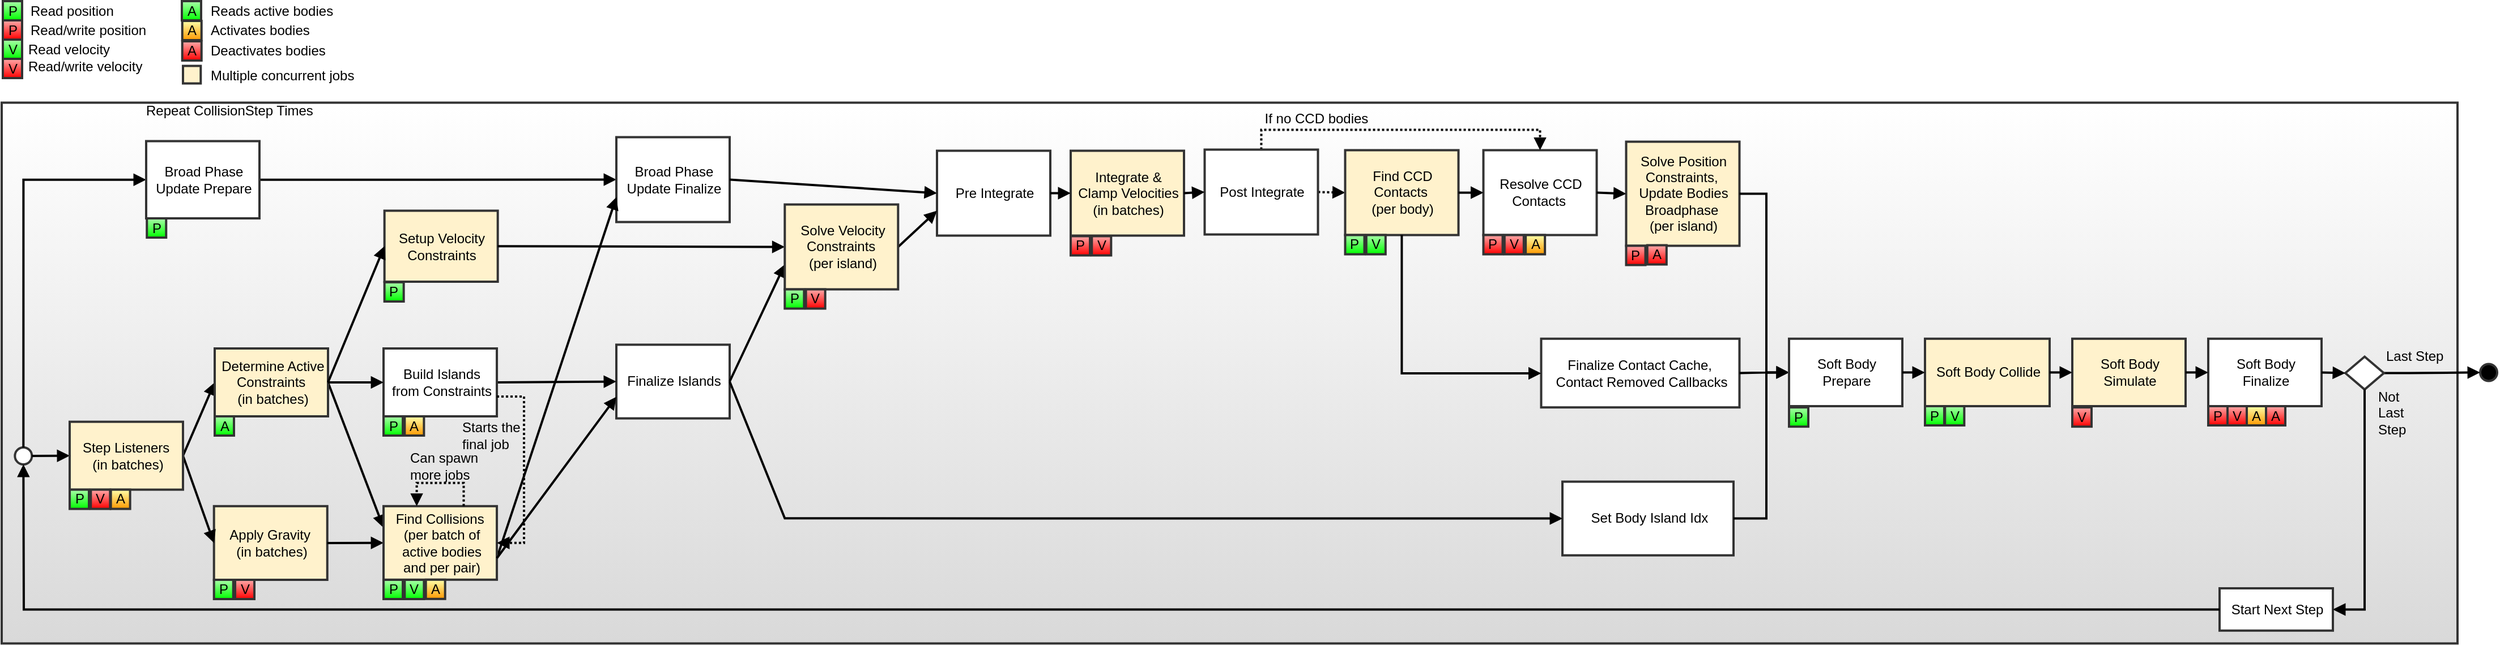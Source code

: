 <mxfile version="21.8.2" type="device">
  <diagram id="rLFVS3KHCrdhIcSo5p6n" name="Page-1">
    <mxGraphModel dx="1562" dy="810" grid="1" gridSize="10" guides="1" tooltips="1" connect="1" arrows="1" fold="1" page="1" pageScale="1" pageWidth="850" pageHeight="1100" background="#FFFFFF" math="0" shadow="0">
      <root>
        <mxCell id="0" />
        <mxCell id="1" parent="0" />
        <mxCell id="2" style="shape=rect;shadow=0;strokeWidth=2;fillColor=#d9d9d9;strokeColor=#333333;gradientColor=#FFFFFF;gradientDirection=north;opacity=100.0;gliffyId=319;" parent="1" vertex="1">
          <mxGeometry x="22.5" y="101.75" width="2167.5" height="478" as="geometry" />
        </mxCell>
        <mxCell id="4" value="&lt;div style=&#39;width: 93.0px;height:auto;word-break: break-word;&#39;&gt;&lt;div align=&quot;center&quot;&gt;&lt;span style=&quot;font-size: 12px; font-family: Arial; white-space: pre-wrap; text-decoration: none; line-height: 14px; color: rgb(0, 0, 0);&quot;&gt;Apply Gravity &lt;/span&gt;&lt;/div&gt;&lt;div align=&quot;center&quot;&gt;&lt;span style=&quot;font-size: 12px; font-family: Arial; white-space: pre-wrap; text-decoration: none; line-height: 14px; color: rgb(0, 0, 0);&quot;&gt;(in batches)&lt;/span&gt;&lt;/div&gt;&lt;/div&gt;" style="shape=rect;shadow=0;strokeWidth=2;fillColor=#fff2cc;strokeColor=#333333;opacity=100.0;html=1;nl2Br=0;verticalAlign=middle;align=center;spacingLeft=2.0;spacingRight=0;whiteSpace=wrap;gliffyId=3;" parent="1" vertex="1">
          <mxGeometry x="209.864" y="458.394" width="100" height="65.106" as="geometry" />
        </mxCell>
        <mxCell id="5" style="shape=ellipse;perimeter=ellipsePerimeter;shadow=0;strokeWidth=2;fillColor=#ffffff;strokeColor=#333333;opacity=100.0;gliffyId=8;" parent="1" vertex="1">
          <mxGeometry x="34.16" y="406.5" width="15" height="15" as="geometry" />
        </mxCell>
        <mxCell id="6" style="shape=filledEdge;strokeWidth=2;strokeColor=#000000;fillColor=none;startArrow=none;startFill=0;startSize=6;endArrow=block;endFill=1;endSize=6;rounded=0;gliffyId=11;edgeStyle=orthogonalEdgeStyle;" parent="1" source="5" target="37" edge="1">
          <mxGeometry width="100" height="100" relative="1" as="geometry">
            <Array as="points">
              <mxPoint x="41.66" y="406.5" />
              <mxPoint x="41.66" y="169.875" />
              <mxPoint x="150" y="169.875" />
            </Array>
          </mxGeometry>
        </mxCell>
        <mxCell id="7" style="shape=filledEdge;strokeWidth=2;strokeColor=#000000;fillColor=none;startArrow=none;startFill=0;startSize=6;endArrow=block;endFill=1;endSize=6;rounded=0;gliffyId=15;exitX=1.0;exitY=0.5;exitPerimeter=0;entryX=0.0;entryY=0.5;entryPerimeter=0;" parent="1" source="112" target="4" edge="1">
          <mxGeometry width="100" height="100" relative="1" as="geometry">
            <Array as="points">
              <mxPoint x="182.5" y="413.803" />
              <mxPoint x="209.864" y="490.947" />
            </Array>
          </mxGeometry>
        </mxCell>
        <mxCell id="8" value="&lt;div style=&#39;width: 93.0px;height:auto;word-break: break-word;&#39;&gt;&lt;div align=&quot;center&quot;&gt;&lt;span style=&quot;font-size: 12px; font-family: Arial; white-space: pre-wrap; text-decoration: none; line-height: 14px; color: rgb(0, 0, 0);&quot;&gt;Setup Velocity Constraints&lt;/span&gt;&lt;/div&gt;&lt;/div&gt;" style="shape=rect;shadow=0;strokeWidth=2;fillColor=#FFF2CC;strokeColor=#333333;opacity=100.0;html=1;nl2Br=0;verticalAlign=middle;align=center;spacingLeft=2.0;spacingRight=0;whiteSpace=wrap;gliffyId=30;" parent="1" vertex="1">
          <mxGeometry x="360.33" y="197.25" width="100" height="62.75" as="geometry" />
        </mxCell>
        <mxCell id="9" value="&lt;div style=&#39;width: 93.0px;height:auto;word-break: break-word;&#39;&gt;&lt;div align=&quot;center&quot;&gt;&lt;span style=&quot;font-size: 12px; font-family: Arial; white-space: pre-wrap; text-decoration: none; line-height: 14px; color: rgb(0, 0, 0);&quot;&gt;Pre Integrate&lt;/span&gt;&lt;/div&gt;&lt;/div&gt;" style="shape=rect;shadow=0;strokeWidth=2;fillColor=#ffffff;strokeColor=#333333;opacity=100.0;html=1;nl2Br=0;verticalAlign=middle;align=center;spacingLeft=2.0;spacingRight=0;whiteSpace=wrap;gliffyId=48;" parent="1" vertex="1">
          <mxGeometry x="848" y="144.25" width="100" height="75" as="geometry" />
        </mxCell>
        <mxCell id="10" value="&lt;div style=&#39;width: 93.0px;height:auto;word-break: break-word;&#39;&gt;&lt;div align=&quot;center&quot;&gt;&lt;span style=&quot;font-size: 12px; font-family: Arial; white-space: pre-wrap; text-decoration: none; line-height: 14px; color: rgb(0, 0, 0);&quot;&gt;Finalize Islands&lt;/span&gt;&lt;/div&gt;&lt;/div&gt;" style="shape=rect;shadow=0;strokeWidth=2;fillColor=#ffffff;strokeColor=#333333;opacity=100.0;html=1;nl2Br=0;verticalAlign=middle;align=center;spacingLeft=2.0;spacingRight=0;whiteSpace=wrap;gliffyId=53;" parent="1" vertex="1">
          <mxGeometry x="565" y="315.697" width="100" height="65.106" as="geometry" />
        </mxCell>
        <mxCell id="11" style="shape=filledEdge;strokeWidth=2;strokeColor=#000000;fillColor=none;startArrow=none;startFill=0;startSize=6;endArrow=block;endFill=1;endSize=6;rounded=0;gliffyId=73;exitX=1.0;exitY=0.5;exitPerimeter=0;entryX=0.0;entryY=0.707;entryPerimeter=0;" parent="1" source="10" target="41" edge="1">
          <mxGeometry width="100" height="100" relative="1" as="geometry">
            <Array as="points">
              <mxPoint x="665" y="348.25" />
              <mxPoint x="713.66" y="244.783" />
            </Array>
          </mxGeometry>
        </mxCell>
        <mxCell id="12" style="shape=filledEdge;strokeWidth=2;strokeColor=#000000;fillColor=none;startArrow=none;startFill=0;startSize=6;endArrow=block;endFill=1;endSize=6;rounded=0;gliffyId=88;exitX=1.0;exitY=0.5;exitPerimeter=0;entryX=0.0;entryY=0.5;entryPerimeter=0;" parent="1" source="37" target="54" edge="1">
          <mxGeometry width="100" height="100" relative="1" as="geometry">
            <Array as="points">
              <mxPoint x="250" y="169.875" />
              <mxPoint x="565" y="169.75" />
            </Array>
          </mxGeometry>
        </mxCell>
        <mxCell id="13" value="&lt;div style=&#39;width: 93.0px;height:auto;word-break: break-word;&#39;&gt;&lt;div align=&quot;center&quot;&gt;&lt;span style=&quot;font-size: 12px; font-family: Arial; white-space: pre-wrap; text-decoration: none; line-height: 14px; color: rgb(0, 0, 0);&quot;&gt;Solve Position Constraints, &lt;/span&gt;&lt;/div&gt;&lt;div align=&quot;center&quot;&gt;&lt;span style=&quot;font-size: 12px; font-family: Arial; white-space: pre-wrap; text-decoration: none; line-height: 14px; color: rgb(0, 0, 0);&quot;&gt;Update Bodies Broadphase &lt;/span&gt;&lt;/div&gt;&lt;div align=&quot;center&quot;&gt;&lt;span style=&quot;font-size: 12px; font-family: Arial; white-space: pre-wrap; text-decoration: none; line-height: 14px; color: rgb(0, 0, 0);&quot;&gt;(per island)&lt;/span&gt;&lt;/div&gt;&lt;/div&gt;" style="shape=rect;shadow=0;strokeWidth=2;fillColor=#fff2cc;strokeColor=#333333;opacity=100.0;html=1;nl2Br=0;verticalAlign=middle;align=center;spacingLeft=2.0;spacingRight=0;whiteSpace=wrap;gliffyId=96;" parent="1" vertex="1">
          <mxGeometry x="1456.243" y="136.25" width="100" height="92" as="geometry" />
        </mxCell>
        <mxCell id="14" style="shape=ellipse;perimeter=ellipsePerimeter;shadow=0;strokeWidth=2;fillColor=#000000;strokeColor=#333333;opacity=100.0;gliffyId=100;" parent="1" vertex="1">
          <mxGeometry x="2210.003" y="332.7" width="15" height="15" as="geometry" />
        </mxCell>
        <mxCell id="15" style="shape=filledEdge;strokeWidth=2;strokeColor=#000000;fillColor=none;startArrow=none;startFill=0;startSize=6;endArrow=block;endFill=1;endSize=6;rounded=0;gliffyId=114;exitX=1.0;exitY=0.5;exitPerimeter=0;entryX=1.11E-16;entryY=0.293;entryPerimeter=0;" parent="1" source="77" target="71" edge="1">
          <mxGeometry width="100" height="100" relative="1" as="geometry">
            <Array as="points">
              <mxPoint x="310.5" y="349" />
              <mxPoint x="359.524" y="477.432" />
            </Array>
          </mxGeometry>
        </mxCell>
        <mxCell id="16" style="shape=filledEdge;strokeWidth=2;strokeColor=#000000;fillColor=none;startArrow=none;startFill=0;startSize=6;endArrow=block;endFill=1;endSize=6;rounded=0;gliffyId=117;exitX=1.0;exitY=0.5;exitPerimeter=0;entryX=0.0;entryY=0.5;entryPerimeter=0;" parent="1" source="8" target="41" edge="1">
          <mxGeometry width="100" height="100" relative="1" as="geometry">
            <Array as="points">
              <mxPoint x="460.33" y="228.625" />
              <mxPoint x="713.66" y="229.25" />
            </Array>
          </mxGeometry>
        </mxCell>
        <mxCell id="17" style="shape=filledEdge;strokeWidth=2;strokeColor=#000000;fillColor=none;startArrow=none;startFill=0;startSize=6;endArrow=block;endFill=1;endSize=6;rounded=0;gliffyId=120;exitX=1.0;exitY=0.5;exitPerimeter=0;entryX=0.0;entryY=0.707;entryPerimeter=0;" parent="1" source="41" target="9" edge="1">
          <mxGeometry width="100" height="100" relative="1" as="geometry">
            <Array as="points">
              <mxPoint x="813.66" y="229.25" />
              <mxPoint x="848" y="197.283" />
            </Array>
          </mxGeometry>
        </mxCell>
        <mxCell id="18" style="shape=filledEdge;strokeWidth=2;strokeColor=#000000;fillColor=none;startArrow=none;startFill=0;startSize=6;endArrow=block;endFill=1;endSize=6;rounded=0;dashed=1;fixDash=1;dashPattern=2.0 2.0;gliffyId=123;exitX=1.0;exitY=0.5;exitPerimeter=0;entryX=0.0;entryY=0.5;entryPerimeter=0;" parent="1" source="117" target="86" edge="1">
          <mxGeometry width="100" height="100" relative="1" as="geometry">
            <Array as="points">
              <mxPoint x="1184.232" y="180.75" />
              <mxPoint x="1208.242" y="181.25" />
            </Array>
          </mxGeometry>
        </mxCell>
        <mxCell id="20" style="shape=filledEdge;strokeWidth=2;strokeColor=#000000;fillColor=none;startArrow=none;startFill=0;startSize=6;endArrow=block;endFill=1;endSize=6;rounded=0;gliffyId=135;exitX=1.0;exitY=0.5;exitPerimeter=0;entryX=0.0;entryY=0.5;entryPerimeter=0;" parent="1" source="112" target="77" edge="1">
          <mxGeometry width="100" height="100" relative="1" as="geometry">
            <Array as="points">
              <mxPoint x="182.5" y="413.803" />
              <mxPoint x="210.5" y="349" />
            </Array>
          </mxGeometry>
        </mxCell>
        <mxCell id="21" style="shape=filledEdge;strokeWidth=2;strokeColor=#000000;fillColor=none;startArrow=none;startFill=0;startSize=6;endArrow=block;endFill=1;endSize=6;rounded=0;gliffyId=139;exitX=1.0;exitY=0.5;exitPerimeter=0;entryX=0.0;entryY=0.5;entryPerimeter=0;" parent="1" source="66" target="10" edge="1">
          <mxGeometry width="100" height="100" relative="1" as="geometry">
            <Array as="points">
              <mxPoint x="459.524" y="349" />
              <mxPoint x="565" y="348.25" />
            </Array>
          </mxGeometry>
        </mxCell>
        <mxCell id="22" value="&lt;div style=&#39;width: 141.96px;height:auto;word-break: break-word;&#39;&gt;&lt;div align=&quot;center&quot;&gt;&lt;span style=&quot;font-size: 12px; font-family: Arial; white-space: pre-wrap; text-decoration: none; line-height: 14px; color: rgb(0, 0, 0);&quot;&gt;Set Body Island Idx&lt;/span&gt;&lt;/div&gt;&lt;/div&gt;" style="shape=rect;shadow=0;strokeWidth=2;fillColor=#ffffff;strokeColor=#333333;opacity=100.0;html=1;nl2Br=0;verticalAlign=middle;align=center;spacingLeft=3.02;spacingRight=0;whiteSpace=wrap;gliffyId=152;" parent="1" vertex="1">
          <mxGeometry x="1400.0" y="436.746" width="151" height="65.106" as="geometry" />
        </mxCell>
        <mxCell id="23" style="shape=filledEdge;strokeWidth=2;strokeColor=#000000;fillColor=none;startArrow=none;startFill=0;startSize=6;endArrow=block;endFill=1;endSize=6;rounded=0;gliffyId=154;exitX=1.0;exitY=0.5;exitPerimeter=0;entryX=0.0;entryY=0.5;entryPerimeter=0;" parent="1" source="10" target="22" edge="1">
          <mxGeometry width="100" height="100" relative="1" as="geometry">
            <Array as="points">
              <mxPoint x="665" y="348.25" />
              <mxPoint x="713.66" y="469.159" />
            </Array>
          </mxGeometry>
        </mxCell>
        <mxCell id="24" style="shape=filledEdge;strokeWidth=2;strokeColor=#000000;fillColor=none;startArrow=none;startFill=0;startSize=6;endArrow=block;endFill=1;endSize=6;rounded=0;gliffyId=155;edgeStyle=orthogonalEdgeStyle;entryX=0;entryY=0.5;entryDx=0;entryDy=0;" parent="1" source="22" target="2HlbSkl1Hx2XcQlONuJN-122" edge="1">
          <mxGeometry width="100" height="100" relative="1" as="geometry">
            <Array as="points">
              <mxPoint x="1580" y="469" />
              <mxPoint x="1580" y="340" />
            </Array>
          </mxGeometry>
        </mxCell>
        <mxCell id="26" style="shape=filledEdge;strokeWidth=2;strokeColor=#000000;fillColor=none;startArrow=none;startFill=0;startSize=6;endArrow=block;endFill=1;endSize=6;rounded=0;gliffyId=171;edgeStyle=orthogonalEdgeStyle;exitX=1;exitY=0.5;exitDx=0;exitDy=0;entryX=0;entryY=0.5;entryDx=0;entryDy=0;" parent="1" source="13" target="2HlbSkl1Hx2XcQlONuJN-122" edge="1">
          <mxGeometry width="100" height="100" relative="1" as="geometry">
            <Array as="points">
              <mxPoint x="1580" y="182" />
              <mxPoint x="1580" y="340" />
            </Array>
            <mxPoint x="1623.2" y="182.286" as="sourcePoint" />
          </mxGeometry>
        </mxCell>
        <mxCell id="28" value="&lt;div style=&#39;width: 13.32px;height:auto;word-break: break-word;&#39;&gt;&lt;div align=&quot;center&quot;&gt;&lt;span style=&quot;font-size: 12px; font-family: Arial; white-space: pre-wrap; text-decoration: none; line-height: 14px; color: rgb(0, 0, 0);&quot;&gt;P&lt;/span&gt;&lt;/div&gt;&lt;/div&gt;" style="shape=rect;shadow=0;strokeWidth=2;fillColor=#00ff00;strokeColor=#333333;gradientColor=#AAFFAA;gradientDirection=north;opacity=100.0;html=1;nl2Br=0;verticalAlign=middle;align=center;spacingLeft=0.34;spacingRight=0;whiteSpace=wrap;gliffyId=191;" parent="1" vertex="1">
          <mxGeometry x="23.5" y="12" width="17" height="17" as="geometry" />
        </mxCell>
        <mxCell id="29" value="&lt;div style=&#39;width: 13.32px;height:auto;word-break: break-word;&#39;&gt;&lt;div align=&quot;center&quot;&gt;&lt;span style=&quot;font-size: 12px; font-family: Arial; white-space: pre-wrap; text-decoration: none; line-height: 14px; color: rgb(0, 0, 0);&quot;&gt;V&lt;/span&gt;&lt;/div&gt;&lt;/div&gt;" style="shape=rect;shadow=0;strokeWidth=2;fillColor=#00ff00;strokeColor=#333333;gradientColor=#AAFFAA;gradientDirection=north;opacity=100.0;html=1;nl2Br=0;verticalAlign=middle;align=center;spacingLeft=0.34;spacingRight=0;whiteSpace=wrap;gliffyId=194;" parent="1" vertex="1">
          <mxGeometry x="23.5" y="46" width="17" height="17" as="geometry" />
        </mxCell>
        <mxCell id="30" value="&lt;div style=&#39;width: 13.32px;height:auto;word-break: break-word;&#39;&gt;&lt;div align=&quot;center&quot;&gt;&lt;span style=&quot;font-size: 12px; font-family: Arial; white-space: pre-wrap; text-decoration: none; line-height: 14px; color: rgb(0, 0, 0);&quot;&gt;P&lt;/span&gt;&lt;/div&gt;&lt;/div&gt;" style="shape=rect;shadow=0;strokeWidth=2;fillColor=#ff0000;strokeColor=#333333;gradientColor=#FFAAAA;gradientDirection=north;opacity=100.0;html=1;nl2Br=0;verticalAlign=middle;align=center;spacingLeft=0.34;spacingRight=0;whiteSpace=wrap;gliffyId=200;" parent="1" vertex="1">
          <mxGeometry x="23.5" y="29" width="17" height="17" as="geometry" />
        </mxCell>
        <mxCell id="31" value="&lt;div style=&#39;width: 13.32px;height:auto;word-break: break-word;&#39;&gt;&lt;div align=&quot;center&quot;&gt;&lt;span style=&quot;font-size: 12px; font-family: Arial; white-space: pre-wrap; text-decoration: none; line-height: 14px; color: rgb(0, 0, 0);&quot;&gt;V&lt;/span&gt;&lt;/div&gt;&lt;/div&gt;" style="shape=rect;shadow=0;strokeWidth=2;fillColor=#ff0000;strokeColor=#333333;gradientColor=#FFAAAA;gradientDirection=north;opacity=100.0;html=1;nl2Br=0;verticalAlign=middle;align=center;spacingLeft=0.34;spacingRight=0;whiteSpace=wrap;gliffyId=198;" parent="1" vertex="1">
          <mxGeometry x="23.5" y="63" width="17" height="17" as="geometry" />
        </mxCell>
        <mxCell id="32" value="&lt;div style=&#39;width: 147.0px;height:auto;word-break: break-word;&#39;&gt;&lt;div align=&quot;left&quot;&gt;&lt;span style=&quot;font-size: 12px; font-family: Arial; white-space: pre-wrap; text-decoration: none; line-height: 14px; color: rgb(0, 0, 0);&quot;&gt;Read position&lt;/span&gt;&lt;/div&gt;&lt;/div&gt;" style="text;html=1;nl2Br=0;html=1;nl2Br=0;verticalAlign=middle;align=left;spacingLeft=0.0;spacingRight=0;whiteSpace=wrap;gliffyId=205;" parent="1" vertex="1">
          <mxGeometry x="46.16" y="14" width="150" height="14" as="geometry" />
        </mxCell>
        <mxCell id="33" value="&lt;div style=&#39;width: 147.0px;height:auto;word-break: break-word;&#39;&gt;&lt;div align=&quot;left&quot;&gt;&lt;span style=&quot;font-size: 12px; font-family: Arial; white-space: pre-wrap; text-decoration: none; line-height: 14px; color: rgb(0, 0, 0);&quot;&gt;Read/write position&lt;/span&gt;&lt;/div&gt;&lt;/div&gt;" style="text;html=1;nl2Br=0;html=1;nl2Br=0;verticalAlign=middle;align=left;spacingLeft=0.0;spacingRight=0;whiteSpace=wrap;gliffyId=206;" parent="1" vertex="1">
          <mxGeometry x="46.16" y="30.5" width="150" height="14" as="geometry" />
        </mxCell>
        <mxCell id="34" value="&lt;div style=&#39;width: 147.0px;height:auto;word-break: break-word;&#39;&gt;&lt;div align=&quot;left&quot;&gt;&lt;span style=&quot;font-size: 12px; font-family: Arial; white-space: pre-wrap; text-decoration: none; line-height: 14px; color: rgb(0, 0, 0);&quot;&gt;Read velocity&lt;/span&gt;&lt;/div&gt;&lt;/div&gt;" style="text;html=1;nl2Br=0;html=1;nl2Br=0;verticalAlign=middle;align=left;spacingLeft=0.0;spacingRight=0;whiteSpace=wrap;gliffyId=207;" parent="1" vertex="1">
          <mxGeometry x="44.16" y="47.5" width="150" height="14" as="geometry" />
        </mxCell>
        <mxCell id="35" value="&lt;div style=&#39;width: 147.0px;height:auto;word-break: break-word;&#39;&gt;&lt;div align=&quot;left&quot;&gt;&lt;span style=&quot;font-size: 12px; font-family: Arial; white-space: pre-wrap; text-decoration: none; line-height: 14px; color: rgb(0, 0, 0);&quot;&gt;Read/write velocity&lt;/span&gt;&lt;/div&gt;&lt;/div&gt;" style="text;html=1;nl2Br=0;html=1;nl2Br=0;verticalAlign=middle;align=left;spacingLeft=0.0;spacingRight=0;whiteSpace=wrap;gliffyId=208;" parent="1" vertex="1">
          <mxGeometry x="44.16" y="63" width="150" height="14" as="geometry" />
        </mxCell>
        <mxCell id="36" style="group;gliffyId=598;" parent="1" vertex="1">
          <mxGeometry x="150" y="135.75" width="100" height="85.25" as="geometry" />
        </mxCell>
        <mxCell id="37" value="&lt;div style=&#39;width: 93.0px;height:auto;word-break: break-word;&#39;&gt;&lt;div align=&quot;center&quot;&gt;&lt;span style=&quot;font-size: 12px; font-family: Arial; white-space: pre-wrap; text-decoration: none; line-height: 14px; color: rgb(0, 0, 0);&quot;&gt;Broad Phase Update Prepare&lt;/span&gt;&lt;/div&gt;&lt;/div&gt;" style="shape=rect;shadow=0;strokeWidth=2;fillColor=#ffffff;strokeColor=#333333;opacity=100.0;html=1;nl2Br=0;verticalAlign=middle;align=center;spacingLeft=2.0;spacingRight=0;whiteSpace=wrap;gliffyId=0;" parent="36" vertex="1">
          <mxGeometry width="100" height="68.25" as="geometry" />
        </mxCell>
        <mxCell id="38" value="&lt;div style=&#39;width: 13.32px;height:auto;word-break: break-word;&#39;&gt;&lt;div align=&quot;center&quot;&gt;&lt;span style=&quot;font-size: 12px; font-family: Arial; white-space: pre-wrap; text-decoration: none; line-height: 14px; color: rgb(0, 0, 0);&quot;&gt;P&lt;/span&gt;&lt;/div&gt;&lt;/div&gt;" style="shape=rect;shadow=0;strokeWidth=2;fillColor=#00ff00;strokeColor=#333333;gradientColor=#AAFFAA;gradientDirection=north;opacity=100.0;html=1;nl2Br=0;verticalAlign=middle;align=center;spacingLeft=0.34;spacingRight=0;whiteSpace=wrap;gliffyId=211;" parent="36" vertex="1">
          <mxGeometry x="0.636" y="68.25" width="17" height="17" as="geometry" />
        </mxCell>
        <mxCell id="39" value="&lt;div style=&#39;width: 13.32px;height:auto;word-break: break-word;&#39;&gt;&lt;div align=&quot;center&quot;&gt;&lt;span style=&quot;font-size: 12px; font-family: Arial; white-space: pre-wrap; text-decoration: none; line-height: 14px; color: rgb(0, 0, 0);&quot;&gt;P&lt;/span&gt;&lt;/div&gt;&lt;/div&gt;" style="shape=rect;shadow=0;strokeWidth=2;fillColor=#00ff00;strokeColor=#333333;gradientColor=#AAFFAA;gradientDirection=north;opacity=100.0;html=1;nl2Br=0;verticalAlign=middle;align=center;spacingLeft=0.34;spacingRight=0;whiteSpace=wrap;gliffyId=213;" parent="1" vertex="1">
          <mxGeometry x="360.33" y="260.5" width="17" height="17" as="geometry" />
        </mxCell>
        <mxCell id="40" style="group;gliffyId=596;" parent="1" vertex="1">
          <mxGeometry x="713.66" y="191.75" width="100" height="92" as="geometry" />
        </mxCell>
        <mxCell id="41" value="&lt;div style=&#39;width: 93.0px;height:auto;word-break: break-word;&#39;&gt;&lt;div align=&quot;center&quot;&gt;&lt;span style=&quot;font-size: 12px; font-family: Arial; white-space: pre-wrap; text-decoration: none; line-height: 14px; color: rgb(0, 0, 0);&quot;&gt;Solve Velocity Constraints &lt;/span&gt;&lt;/div&gt;&lt;div align=&quot;center&quot;&gt;&lt;span style=&quot;font-size: 12px; font-family: Arial; white-space: pre-wrap; text-decoration: none; line-height: 14px; color: rgb(0, 0, 0);&quot;&gt;(per island)&lt;/span&gt;&lt;/div&gt;&lt;/div&gt;" style="shape=rect;shadow=0;strokeWidth=2;fillColor=#fff2cc;strokeColor=#333333;opacity=100.0;html=1;nl2Br=0;verticalAlign=middle;align=center;spacingLeft=2.0;spacingRight=0;whiteSpace=wrap;gliffyId=44;" parent="40" vertex="1">
          <mxGeometry width="100" height="75" as="geometry" />
        </mxCell>
        <mxCell id="42" value="&lt;div style=&#39;width: 13.32px;height:auto;word-break: break-word;&#39;&gt;&lt;div align=&quot;center&quot;&gt;&lt;span style=&quot;font-size: 12px; font-family: Arial; white-space: pre-wrap; text-decoration: none; line-height: 14px; color: rgb(0, 0, 0);&quot;&gt;V&lt;/span&gt;&lt;/div&gt;&lt;/div&gt;" style="shape=rect;shadow=0;strokeWidth=2;fillColor=#ff0000;strokeColor=#333333;gradientColor=#FFAAAA;gradientDirection=north;opacity=100.0;html=1;nl2Br=0;verticalAlign=middle;align=center;spacingLeft=0.34;spacingRight=0;whiteSpace=wrap;gliffyId=226;" parent="40" vertex="1">
          <mxGeometry x="18.66" y="75" width="17" height="17" as="geometry" />
        </mxCell>
        <mxCell id="43" value="&lt;div style=&#39;width: 13.32px;height:auto;word-break: break-word;&#39;&gt;&lt;div align=&quot;center&quot;&gt;&lt;span style=&quot;font-size: 12px; font-family: Arial; white-space: pre-wrap; text-decoration: none; line-height: 14px; color: rgb(0, 0, 0);&quot;&gt;P&lt;/span&gt;&lt;/div&gt;&lt;/div&gt;" style="shape=rect;shadow=0;strokeWidth=2;fillColor=#00ff00;strokeColor=#333333;gradientColor=#AAFFAA;gradientDirection=north;opacity=100.0;html=1;nl2Br=0;verticalAlign=middle;align=center;spacingLeft=0.34;spacingRight=0;whiteSpace=wrap;gliffyId=224;" parent="40" vertex="1">
          <mxGeometry x="1.137e-13" y="75" width="17" height="17" as="geometry" />
        </mxCell>
        <mxCell id="48" value="&lt;div style=&#39;width: 13.32px;height:auto;word-break: break-word;&#39;&gt;&lt;div align=&quot;center&quot;&gt;&lt;span style=&quot;font-size: 12px; font-family: Arial; white-space: pre-wrap; text-decoration: none; line-height: 14px; color: rgb(0, 0, 0);&quot;&gt;V&lt;/span&gt;&lt;/div&gt;&lt;/div&gt;" style="shape=rect;shadow=0;strokeWidth=2;fillColor=#ff0000;strokeColor=#333333;gradientColor=#FFAAAA;gradientDirection=north;opacity=100.0;html=1;nl2Br=0;verticalAlign=middle;align=center;spacingLeft=0.34;spacingRight=0;whiteSpace=wrap;gliffyId=240;" parent="1" vertex="1">
          <mxGeometry x="228.524" y="523.5" width="17" height="17" as="geometry" />
        </mxCell>
        <mxCell id="49" value="&lt;div style=&#39;width: 13.32px;height:auto;word-break: break-word;&#39;&gt;&lt;div align=&quot;center&quot;&gt;&lt;span style=&quot;font-size: 12px; font-family: Arial; white-space: pre-wrap; text-decoration: none; line-height: 14px; color: rgb(0, 0, 0);&quot;&gt;P&lt;/span&gt;&lt;/div&gt;&lt;/div&gt;" style="shape=rect;shadow=0;strokeWidth=2;fillColor=#00ff00;strokeColor=#333333;gradientColor=#AAFFAA;gradientDirection=north;opacity=100.0;html=1;nl2Br=0;verticalAlign=middle;align=center;spacingLeft=0.34;spacingRight=0;whiteSpace=wrap;gliffyId=238;" parent="1" vertex="1">
          <mxGeometry x="209.864" y="523.5" width="17" height="17" as="geometry" />
        </mxCell>
        <mxCell id="50" value="&lt;div style=&#39;width: 13.32px;height:auto;word-break: break-word;&#39;&gt;&lt;div align=&quot;center&quot;&gt;&lt;span style=&quot;font-size: 12px; font-family: Arial; white-space: pre-wrap; text-decoration: none; line-height: 14px; color: rgb(0, 0, 0);&quot;&gt;V&lt;/span&gt;&lt;/div&gt;&lt;/div&gt;" style="shape=rect;shadow=0;strokeWidth=2;fillColor=#ff0000;strokeColor=#333333;gradientColor=#FFAAAA;gradientDirection=north;opacity=100.0;html=1;nl2Br=0;verticalAlign=middle;align=center;spacingLeft=0.34;spacingRight=0;whiteSpace=wrap;gliffyId=258;" parent="1" vertex="1">
          <mxGeometry x="984.66" y="219.75" width="17" height="17" as="geometry" />
        </mxCell>
        <mxCell id="51" value="&lt;div style=&#39;width: 13.32px;height:auto;word-break: break-word;&#39;&gt;&lt;div align=&quot;center&quot;&gt;&lt;span style=&quot;font-size: 12px; font-family: Arial; white-space: pre-wrap; text-decoration: none; line-height: 14px; color: rgb(0, 0, 0);&quot;&gt;P&lt;/span&gt;&lt;/div&gt;&lt;/div&gt;" style="shape=rect;shadow=0;strokeWidth=2;fillColor=#ff0000;strokeColor=#333333;gradientColor=#FFAAAA;gradientDirection=north;opacity=100.0;html=1;nl2Br=0;verticalAlign=middle;align=center;spacingLeft=0.34;spacingRight=0;whiteSpace=wrap;gliffyId=256;" parent="1" vertex="1">
          <mxGeometry x="966" y="219.75" width="17" height="17" as="geometry" />
        </mxCell>
        <mxCell id="52" value="&lt;div style=&#39;width: 13.32px;height:auto;word-break: break-word;&#39;&gt;&lt;div align=&quot;center&quot;&gt;&lt;span style=&quot;font-size: 12px; font-family: Arial; white-space: pre-wrap; text-decoration: none; line-height: 14px; color: rgb(0, 0, 0);&quot;&gt;P&lt;/span&gt;&lt;/div&gt;&lt;/div&gt;" style="shape=rect;shadow=0;strokeWidth=2;fillColor=#ff0000;strokeColor=#333333;gradientColor=#FFAAAA;gradientDirection=north;opacity=100.0;html=1;nl2Br=0;verticalAlign=middle;align=center;spacingLeft=0.34;spacingRight=0;whiteSpace=wrap;gliffyId=270;" parent="1" vertex="1">
          <mxGeometry x="1456.243" y="228.25" width="17" height="17" as="geometry" />
        </mxCell>
        <mxCell id="53" style="shape=filledEdge;strokeWidth=2;strokeColor=#000000;fillColor=none;startArrow=none;startFill=0;startSize=6;endArrow=block;endFill=1;endSize=6;rounded=0;gliffyId=295;exitX=1.0;exitY=0.5;exitPerimeter=0;entryX=0.0;entryY=0.5;entryPerimeter=0;" parent="1" source="4" target="71" edge="1">
          <mxGeometry width="100" height="100" relative="1" as="geometry">
            <Array as="points">
              <mxPoint x="309.864" y="490.947" />
              <mxPoint x="359.524" y="490.894" />
            </Array>
          </mxGeometry>
        </mxCell>
        <mxCell id="54" value="&lt;div style=&#39;width: 93.0px;height:auto;word-break: break-word;&#39;&gt;&lt;div align=&quot;center&quot;&gt;&lt;span style=&quot;font-size: 12px; font-family: Arial; white-space: pre-wrap; text-decoration: none; line-height: 14px; color: rgb(0, 0, 0);&quot;&gt;Broad Phase Update Finalize&lt;/span&gt;&lt;/div&gt;&lt;/div&gt;" style="shape=rect;shadow=0;strokeWidth=2;fillColor=#ffffff;strokeColor=#333333;opacity=100.0;html=1;nl2Br=0;verticalAlign=middle;align=center;spacingLeft=2.0;spacingRight=0;whiteSpace=wrap;gliffyId=296;" parent="1" vertex="1">
          <mxGeometry x="565" y="132.25" width="100" height="75" as="geometry" />
        </mxCell>
        <mxCell id="55" style="shape=filledEdge;strokeWidth=2;strokeColor=#000000;fillColor=none;startArrow=none;startFill=0;startSize=6;endArrow=block;endFill=1;endSize=6;rounded=0;gliffyId=298;exitX=1.0;exitY=0.707;exitPerimeter=0;entryX=0.0;entryY=0.707;entryPerimeter=0;" parent="1" source="71" target="54" edge="1">
          <mxGeometry width="100" height="100" relative="1" as="geometry">
            <Array as="points">
              <mxPoint x="459.524" y="504.356" />
              <mxPoint x="565" y="185.283" />
            </Array>
          </mxGeometry>
        </mxCell>
        <mxCell id="56" style="shape=filledEdge;strokeWidth=2;strokeColor=#000000;fillColor=none;startArrow=none;startFill=0;startSize=6;endArrow=block;endFill=1;endSize=6;rounded=0;gliffyId=299;exitX=1.0;exitY=0.5;exitPerimeter=0;entryX=0.0;entryY=0.5;entryPerimeter=0;" parent="1" source="54" target="9" edge="1">
          <mxGeometry width="100" height="100" relative="1" as="geometry">
            <Array as="points">
              <mxPoint x="665" y="169.75" />
              <mxPoint x="848" y="181.75" />
            </Array>
          </mxGeometry>
        </mxCell>
        <mxCell id="57" value="&lt;div style=&#39;width: 93.0px;height:auto;word-break: break-word;&#39;&gt;&lt;div align=&quot;center&quot;&gt;&lt;span style=&quot;font-size: 12px; font-family: Arial; white-space: pre-wrap; text-decoration: none; line-height: 14px; color: rgb(0, 0, 0);&quot;&gt;Start Next Step&lt;/span&gt;&lt;/div&gt;&lt;/div&gt;" style="shape=rect;shadow=0;strokeWidth=2;fillColor=#ffffff;strokeColor=#333333;opacity=100.0;html=1;nl2Br=0;verticalAlign=middle;align=center;spacingLeft=2.0;spacingRight=0;whiteSpace=wrap;gliffyId=311;" parent="1" vertex="1">
          <mxGeometry x="1979.998" y="531" width="100" height="37.394" as="geometry" />
        </mxCell>
        <mxCell id="58" style="shape=filledEdge;strokeWidth=2;strokeColor=#000000;fillColor=none;startArrow=none;startFill=0;startSize=6;endArrow=block;endFill=1;endSize=6;rounded=0;gliffyId=313;exitX=1.0;exitY=0.5;exitPerimeter=0;entryX=0.0;entryY=0.5;entryPerimeter=0;" parent="1" source="104" target="14" edge="1">
          <mxGeometry width="100" height="100" relative="1" as="geometry">
            <Array as="points">
              <mxPoint x="2147.252" y="340.8" />
            </Array>
          </mxGeometry>
        </mxCell>
        <mxCell id="59" value="&lt;div style=&#39;width: 178.16px;height:auto;word-break: break-word;&#39;&gt;&lt;div align=&quot;left&quot;&gt;&lt;span style=&quot;font-size: 12px; font-family: Arial; white-space: pre-wrap; line-height: 14px; color: rgb(0, 0, 0);&quot;&gt;Repeat CollisionStep Times&lt;/span&gt;&lt;/div&gt;&lt;/div&gt;" style="text;html=1;nl2Br=0;html=1;nl2Br=0;verticalAlign=middle;align=left;spacingLeft=0.0;spacingRight=0;whiteSpace=wrap;gliffyId=323;" parent="1" vertex="1">
          <mxGeometry x="148" y="101.75" width="181.16" height="14" as="geometry" />
        </mxCell>
        <mxCell id="60" style="shape=filledEdge;strokeWidth=2;strokeColor=#000000;fillColor=none;startArrow=none;startFill=0;startSize=6;endArrow=block;endFill=1;endSize=6;rounded=0;gliffyId=327;edgeStyle=orthogonalEdgeStyle;" parent="1" source="57" target="5" edge="1">
          <mxGeometry width="100" height="100" relative="1" as="geometry">
            <Array as="points">
              <mxPoint x="42" y="550" />
            </Array>
          </mxGeometry>
        </mxCell>
        <mxCell id="61" value="&lt;div style=&#39;width: 13.32px;height:auto;word-break: break-word;&#39;&gt;&lt;div align=&quot;center&quot;&gt;&lt;span style=&quot;font-size: 12px; font-family: Arial; white-space: pre-wrap; text-decoration: none; line-height: 14px; color: rgb(0, 0, 0);&quot;&gt;A&lt;/span&gt;&lt;/div&gt;&lt;/div&gt;" style="shape=rect;shadow=0;strokeWidth=2;fillColor=#00ff00;strokeColor=#333333;gradientColor=#AAFFAA;gradientDirection=north;opacity=100.0;html=1;nl2Br=0;verticalAlign=middle;align=center;spacingLeft=0.34;spacingRight=0;whiteSpace=wrap;gliffyId=343;" parent="1" vertex="1">
          <mxGeometry x="181.5" y="12" width="17" height="17" as="geometry" />
        </mxCell>
        <mxCell id="62" value="&lt;div style=&#39;width: 13.32px;height:auto;word-break: break-word;&#39;&gt;&lt;div align=&quot;center&quot;&gt;&lt;span style=&quot;font-size: 12px; font-family: Arial; white-space: pre-wrap; text-decoration: none; line-height: 14px; color: rgb(0, 0, 0);&quot;&gt;A&lt;/span&gt;&lt;/div&gt;&lt;/div&gt;" style="shape=rect;shadow=0;strokeWidth=2;fillColor=#ff0000;strokeColor=#333333;gradientColor=#FFAAAA;gradientDirection=north;opacity=100.0;html=1;nl2Br=0;verticalAlign=middle;align=center;spacingLeft=0.34;spacingRight=0;whiteSpace=wrap;gliffyId=341;" parent="1" vertex="1">
          <mxGeometry x="181.864" y="47.5" width="17" height="17" as="geometry" />
        </mxCell>
        <mxCell id="63" value="&lt;div style=&#39;width: 147.0px;height:auto;word-break: break-word;&#39;&gt;&lt;div align=&quot;left&quot;&gt;&lt;span style=&quot;font-size: 12px; font-family: Arial; white-space: pre-wrap; text-decoration: none; line-height: 14px; color: rgb(0, 0, 0);&quot;&gt;Reads active bodies&lt;/span&gt;&lt;/div&gt;&lt;/div&gt;" style="text;html=1;nl2Br=0;html=1;nl2Br=0;verticalAlign=middle;align=left;spacingLeft=0.0;spacingRight=0;whiteSpace=wrap;gliffyId=340;" parent="1" vertex="1">
          <mxGeometry x="205.16" y="14" width="150" height="14" as="geometry" />
        </mxCell>
        <mxCell id="64" value="&lt;div style=&#39;width: 147.0px;height:auto;word-break: break-word;&#39;&gt;&lt;div align=&quot;left&quot;&gt;&lt;span style=&quot;font-size: 12px; font-family: Arial; white-space: pre-wrap; text-decoration: none; line-height: 14px; color: rgb(0, 0, 0);&quot;&gt;Deactivates bodies&lt;/span&gt;&lt;/div&gt;&lt;/div&gt;" style="text;html=1;nl2Br=0;html=1;nl2Br=0;verticalAlign=middle;align=left;spacingLeft=0.0;spacingRight=0;whiteSpace=wrap;gliffyId=339;" parent="1" vertex="1">
          <mxGeometry x="204.524" y="49" width="150" height="14" as="geometry" />
        </mxCell>
        <mxCell id="65" style="group;gliffyId=450;" parent="1" vertex="1">
          <mxGeometry x="359.524" y="319" width="100" height="77" as="geometry" />
        </mxCell>
        <mxCell id="66" value="&lt;div style=&#39;width: 93.0px;height:auto;word-break: break-word;&#39;&gt;&lt;div align=&quot;center&quot;&gt;&lt;span style=&quot;font-size: 12px; font-family: Arial; white-space: pre-wrap; text-decoration: none; line-height: 14px; color: rgb(0, 0, 0);&quot;&gt;Build Islands from Constraints&lt;/span&gt;&lt;/div&gt;&lt;/div&gt;" style="shape=rect;shadow=0;strokeWidth=2;fillColor=#ffffff;strokeColor=#333333;opacity=100.0;html=1;nl2Br=0;verticalAlign=middle;align=center;spacingLeft=2.0;spacingRight=0;whiteSpace=wrap;gliffyId=133;" parent="65" vertex="1">
          <mxGeometry width="100" height="60" as="geometry" />
        </mxCell>
        <mxCell id="67" value="&lt;div style=&#39;width: 13.32px;height:auto;word-break: break-word;&#39;&gt;&lt;div align=&quot;center&quot;&gt;&lt;span style=&quot;font-size: 12px; font-family: Arial; white-space: pre-wrap; text-decoration: none; line-height: 14px; color: rgb(0, 0, 0);&quot;&gt;P&lt;/span&gt;&lt;/div&gt;&lt;/div&gt;" style="shape=rect;shadow=0;strokeWidth=2;fillColor=#00ff00;strokeColor=#333333;gradientColor=#AAFFAA;gradientDirection=north;opacity=100.0;html=1;nl2Br=0;verticalAlign=middle;align=center;spacingLeft=0.34;spacingRight=0;whiteSpace=wrap;gliffyId=334;" parent="65" vertex="1">
          <mxGeometry y="60" width="17" height="17" as="geometry" />
        </mxCell>
        <mxCell id="68" value="&lt;div style=&#39;width: 13.32px;height:auto;word-break: break-word;&#39;&gt;&lt;div align=&quot;center&quot;&gt;&lt;span style=&quot;font-size: 12px; font-family: Arial; white-space: pre-wrap; text-decoration: none; line-height: 14px; color: rgb(0, 0, 0);&quot;&gt;A&lt;/span&gt;&lt;/div&gt;&lt;/div&gt;" style="shape=rect;shadow=0;strokeWidth=2;fillColor=#ff9900;strokeColor=#333333;gradientColor=#FFFFAA;gradientDirection=north;opacity=100.0;html=1;nl2Br=0;verticalAlign=middle;align=center;spacingLeft=0.34;spacingRight=0;whiteSpace=wrap;gliffyId=346;" parent="65" vertex="1">
          <mxGeometry x="18.66" y="60" width="17" height="17" as="geometry" />
        </mxCell>
        <mxCell id="69" value="&lt;div style=&#39;width: 13.32px;height:auto;word-break: break-word;&#39;&gt;&lt;div align=&quot;center&quot;&gt;&lt;span style=&quot;font-size: 12px; font-family: Arial; white-space: pre-wrap; text-decoration: none; line-height: 14px; color: rgb(0, 0, 0);&quot;&gt;A&lt;/span&gt;&lt;/div&gt;&lt;/div&gt;" style="shape=rect;shadow=0;strokeWidth=2;fillColor=#ff0000;strokeColor=#333333;gradientColor=#FFAAAA;gradientDirection=north;opacity=100.0;html=1;nl2Br=0;verticalAlign=middle;align=center;spacingLeft=0.34;spacingRight=0;whiteSpace=wrap;gliffyId=350;" parent="1" vertex="1">
          <mxGeometry x="1474.902" y="227.75" width="17" height="17" as="geometry" />
        </mxCell>
        <mxCell id="70" style="group;gliffyId=555;" parent="1" vertex="1">
          <mxGeometry x="359.524" y="458.394" width="100" height="82.106" as="geometry" />
        </mxCell>
        <mxCell id="71" value="&lt;div style=&#39;width: 93.0px;height:auto;word-break: break-word;&#39;&gt;&lt;div align=&quot;center&quot;&gt;&lt;span style=&quot;font-size: 12px; font-family: Arial; white-space: pre-wrap; text-decoration: none; line-height: 14px; color: rgb(0, 0, 0);&quot;&gt;Find Collisions &lt;/span&gt;&lt;/div&gt;&lt;div align=&quot;center&quot;&gt;&lt;span style=&quot;font-size: 12px; font-family: Arial; white-space: pre-wrap; text-decoration: none; line-height: 14px; color: rgb(0, 0, 0);&quot;&gt;(per batch of active bodies and per pair)&lt;/span&gt;&lt;/div&gt;&lt;/div&gt;" style="shape=rect;shadow=0;strokeWidth=2;fillColor=#fff2cc;strokeColor=#333333;opacity=100.0;html=1;nl2Br=0;verticalAlign=middle;align=center;spacingLeft=2.0;spacingRight=0;whiteSpace=wrap;gliffyId=6;" parent="70" vertex="1">
          <mxGeometry width="100" height="65" as="geometry" />
        </mxCell>
        <mxCell id="72" value="&lt;div style=&#39;width: 13.32px;height:auto;word-break: break-word;&#39;&gt;&lt;div align=&quot;center&quot;&gt;&lt;span style=&quot;font-size: 12px; font-family: Arial; white-space: pre-wrap; text-decoration: none; line-height: 14px; color: rgb(0, 0, 0);&quot;&gt;P&lt;/span&gt;&lt;/div&gt;&lt;/div&gt;" style="shape=rect;shadow=0;strokeWidth=2;fillColor=#00ff00;strokeColor=#333333;gradientColor=#AAFFAA;gradientDirection=north;opacity=100.0;html=1;nl2Br=0;verticalAlign=middle;align=center;spacingLeft=0.34;spacingRight=0;whiteSpace=wrap;gliffyId=215;" parent="70" vertex="1">
          <mxGeometry y="65.106" width="17" height="17" as="geometry" />
        </mxCell>
        <mxCell id="73" value="&lt;div style=&#39;width: 13.32px;height:auto;word-break: break-word;&#39;&gt;&lt;div align=&quot;center&quot;&gt;&lt;span style=&quot;font-size: 12px; font-family: Arial; white-space: pre-wrap; text-decoration: none; line-height: 14px; color: rgb(0, 0, 0);&quot;&gt;V&lt;/span&gt;&lt;/div&gt;&lt;/div&gt;" style="shape=rect;shadow=0;strokeWidth=2;fillColor=#00ff00;strokeColor=#333333;gradientColor=#AAFFAA;gradientDirection=north;opacity=100.0;html=1;nl2Br=0;verticalAlign=middle;align=center;spacingLeft=0.34;spacingRight=0;whiteSpace=wrap;gliffyId=354;" parent="70" vertex="1">
          <mxGeometry x="18.66" y="65.106" width="17" height="17" as="geometry" />
        </mxCell>
        <mxCell id="74" value="&lt;div style=&#39;width: 13.32px;height:auto;word-break: break-word;&#39;&gt;&lt;div align=&quot;center&quot;&gt;&lt;span style=&quot;font-size: 12px; font-family: Arial; white-space: pre-wrap; text-decoration: none; line-height: 14px; color: rgb(0, 0, 0);&quot;&gt;A&lt;/span&gt;&lt;/div&gt;&lt;/div&gt;" style="shape=rect;shadow=0;strokeWidth=2;fillColor=#ff9900;strokeColor=#333333;gradientColor=#FFFFAA;gradientDirection=north;opacity=100.0;html=1;nl2Br=0;verticalAlign=middle;align=center;spacingLeft=0.34;spacingRight=0;whiteSpace=wrap;gliffyId=362;" parent="70" vertex="1">
          <mxGeometry x="37.32" y="65" width="17" height="17" as="geometry" />
        </mxCell>
        <mxCell id="75" style="shape=rect;shadow=0;strokeWidth=2;fillColor=#fff2cc;strokeColor=#333333;opacity=100.0;gliffyId=380;" parent="1" vertex="1">
          <mxGeometry x="182.5" y="69.25" width="15.66" height="15.5" as="geometry" />
        </mxCell>
        <mxCell id="76" value="&lt;div style=&#39;width: 147.0px;height:auto;word-break: break-word;&#39;&gt;&lt;div align=&quot;left&quot;&gt;&lt;span style=&quot;font-size: 12px; font-family: Arial; white-space: pre-wrap; text-decoration: none; line-height: 14px; color: rgb(0, 0, 0);&quot;&gt;Multiple concurrent jobs&lt;/span&gt;&lt;/div&gt;&lt;/div&gt;" style="text;html=1;nl2Br=0;html=1;nl2Br=0;verticalAlign=middle;align=left;spacingLeft=0.0;spacingRight=0;whiteSpace=wrap;gliffyId=382;" parent="1" vertex="1">
          <mxGeometry x="205.33" y="70.75" width="150" height="14" as="geometry" />
        </mxCell>
        <mxCell id="77" value="&lt;div style=&#39;width: 93.0px;height:auto;word-break: break-word;&#39;&gt;&lt;div align=&quot;center&quot;&gt;&lt;span style=&quot;font-size: 12px; font-family: Arial; white-space: pre-wrap; text-decoration: none; line-height: 14px; color: rgb(0, 0, 0);&quot;&gt;Determine Active Constraints &lt;/span&gt;&lt;/div&gt;&lt;div align=&quot;center&quot;&gt;&lt;span style=&quot;font-size: 12px; font-family: Arial; white-space: pre-wrap; text-decoration: none; line-height: 14px; color: rgb(0, 0, 0);&quot;&gt;(in batches)&lt;/span&gt;&lt;/div&gt;&lt;/div&gt;" style="shape=rect;shadow=0;strokeWidth=2;fillColor=#fff2cc;strokeColor=#333333;opacity=100.0;html=1;nl2Br=0;verticalAlign=middle;align=center;spacingLeft=2.0;spacingRight=0;whiteSpace=wrap;gliffyId=392;" parent="1" vertex="1">
          <mxGeometry x="210.5" y="319" width="100" height="60" as="geometry" />
        </mxCell>
        <mxCell id="78" style="shape=filledEdge;strokeWidth=2;strokeColor=#000000;fillColor=none;startArrow=none;startFill=0;startSize=6;endArrow=block;endFill=1;endSize=6;rounded=0;gliffyId=394;edgeStyle=orthogonalEdgeStyle;" parent="1" source="77" target="66" edge="1">
          <mxGeometry width="100" height="100" relative="1" as="geometry">
            <Array as="points">
              <mxPoint x="310.5" y="349" />
              <mxPoint x="326.841" y="349" />
              <mxPoint x="343.183" y="349" />
              <mxPoint x="359.524" y="349" />
            </Array>
          </mxGeometry>
        </mxCell>
        <mxCell id="79" style="shape=filledEdge;strokeWidth=2;strokeColor=#000000;fillColor=none;startArrow=none;startFill=0;startSize=6;endArrow=block;endFill=1;endSize=6;rounded=0;gliffyId=399;exitX=1.0;exitY=0.5;exitPerimeter=0;entryX=0.0;entryY=0.5;entryPerimeter=0;" parent="1" source="77" target="8" edge="1">
          <mxGeometry width="100" height="100" relative="1" as="geometry">
            <Array as="points">
              <mxPoint x="310.5" y="349" />
              <mxPoint x="360.33" y="228.625" />
            </Array>
          </mxGeometry>
        </mxCell>
        <mxCell id="80" value="&lt;div style=&#39;width: 13.32px;height:auto;word-break: break-word;&#39;&gt;&lt;div align=&quot;center&quot;&gt;&lt;span style=&quot;font-size: 12px; font-family: Arial; white-space: pre-wrap; text-decoration: none; line-height: 14px; color: rgb(0, 0, 0);&quot;&gt;A&lt;/span&gt;&lt;/div&gt;&lt;/div&gt;" style="shape=rect;shadow=0;strokeWidth=2;fillColor=#ff9900;strokeColor=#333333;gradientColor=#FFFFAA;gradientDirection=north;opacity=100.0;html=1;nl2Br=0;verticalAlign=middle;align=center;spacingLeft=0.34;spacingRight=0;whiteSpace=wrap;gliffyId=438;" parent="1" vertex="1">
          <mxGeometry x="181.864" y="29.5" width="17" height="17" as="geometry" />
        </mxCell>
        <mxCell id="81" value="&lt;div style=&#39;width: 147.0px;height:auto;word-break: break-word;&#39;&gt;&lt;div align=&quot;left&quot;&gt;&lt;span style=&quot;font-size: 12px; font-family: Arial; white-space: pre-wrap; text-decoration: none; line-height: 14px; color: rgb(0, 0, 0);&quot;&gt;Activates bodies&lt;/span&gt;&lt;/div&gt;&lt;/div&gt;" style="text;html=1;nl2Br=0;html=1;nl2Br=0;verticalAlign=middle;align=left;spacingLeft=0.0;spacingRight=0;whiteSpace=wrap;gliffyId=437;" parent="1" vertex="1">
          <mxGeometry x="204.524" y="31" width="150" height="14" as="geometry" />
        </mxCell>
        <mxCell id="82" value="&lt;div style=&#39;width: 13.32px;height:auto;word-break: break-word;&#39;&gt;&lt;div align=&quot;center&quot;&gt;&lt;span style=&quot;font-size: 12px; font-family: Arial; white-space: pre-wrap; text-decoration: none; line-height: 14px; color: rgb(0, 0, 0);&quot;&gt;A&lt;/span&gt;&lt;/div&gt;&lt;/div&gt;" style="shape=rect;shadow=0;strokeWidth=2;fillColor=#00ff00;strokeColor=#333333;gradientColor=#AAFFAA;gradientDirection=north;opacity=100.0;html=1;nl2Br=0;verticalAlign=middle;align=center;spacingLeft=0.34;spacingRight=0;whiteSpace=wrap;gliffyId=444;" parent="1" vertex="1">
          <mxGeometry x="210.5" y="379" width="17" height="17" as="geometry" />
        </mxCell>
        <mxCell id="83" style="shape=filledEdge;strokeWidth=2;strokeColor=#000000;fillColor=none;startArrow=none;startFill=0;startSize=6;endArrow=block;endFill=1;endSize=6;rounded=0;gliffyId=468;exitX=1.0;exitY=0.707;exitPerimeter=0;entryX=0.0;entryY=0.707;entryPerimeter=0;" parent="1" source="71" target="10" edge="1">
          <mxGeometry width="100" height="100" relative="1" as="geometry">
            <Array as="points">
              <mxPoint x="459.524" y="504.356" />
              <mxPoint x="565" y="361.734" />
            </Array>
          </mxGeometry>
        </mxCell>
        <mxCell id="84" style="shape=filledEdge;strokeWidth=2;strokeColor=#000000;fillColor=none;startArrow=none;startFill=0;startSize=6;endArrow=block;endFill=1;endSize=6;rounded=0;dashed=1;fixDash=1;dashPattern=2.0 2.0;gliffyId=471;edgeStyle=orthogonalEdgeStyle;" parent="1" source="71" target="71" edge="1">
          <mxGeometry width="100" height="100" relative="1" as="geometry">
            <Array as="points">
              <mxPoint x="430.235" y="458.394" />
              <mxPoint x="430.235" y="437.894" />
              <mxPoint x="388.813" y="437.894" />
              <mxPoint x="388.813" y="458.394" />
            </Array>
          </mxGeometry>
        </mxCell>
        <mxCell id="85" value="&lt;div style=&#39;width: 67.0px;height:auto;word-break: break-word;&#39;&gt;&lt;div align=&quot;left&quot;&gt;&lt;span style=&quot;font-size: 12px; font-family: Arial; white-space: pre-wrap; text-decoration: none; line-height: 14px; color: rgb(0, 0, 0);&quot;&gt;Can spawn  &lt;/span&gt;&lt;/div&gt;&lt;div align=&quot;left&quot;&gt;&lt;span style=&quot;font-size: 12px; font-family: Arial; white-space: pre-wrap; text-decoration: none; line-height: 14px; color: rgb(0, 0, 0);&quot;&gt;more jobs&lt;/span&gt;&lt;/div&gt;&lt;/div&gt;" style="text;html=1;nl2Br=0;html=1;nl2Br=0;verticalAlign=middle;align=left;spacingLeft=0.0;spacingRight=0;whiteSpace=wrap;gliffyId=472;" parent="1" vertex="1">
          <mxGeometry x="380.504" y="408.75" width="70" height="28" as="geometry" />
        </mxCell>
        <mxCell id="86" value="&lt;div style=&#39;width: 93.0px;height:auto;word-break: break-word;&#39;&gt;&lt;div align=&quot;center&quot;&gt;&lt;span style=&quot;font-size: 12px; font-family: Arial; white-space: pre-wrap; text-decoration: none; line-height: 14px; color: rgb(0, 0, 0);&quot;&gt;Find CCD Contacts &lt;/span&gt;&lt;/div&gt;&lt;div align=&quot;center&quot;&gt;&lt;span style=&quot;font-size: 12px; font-family: Arial; white-space: pre-wrap; text-decoration: none; line-height: 14px; color: rgb(0, 0, 0);&quot;&gt;(per body)&lt;/span&gt;&lt;/div&gt;&lt;/div&gt;" style="shape=rect;shadow=0;strokeWidth=2;fillColor=#fff2cc;strokeColor=#333333;opacity=100.0;html=1;nl2Br=0;verticalAlign=middle;align=center;spacingLeft=2.0;spacingRight=0;whiteSpace=wrap;gliffyId=484;" parent="1" vertex="1">
          <mxGeometry x="1208.243" y="143.75" width="100" height="75" as="geometry" />
        </mxCell>
        <mxCell id="87" value="&lt;div style=&#39;width: 93.0px;height:auto;word-break: break-word;&#39;&gt;&lt;div align=&quot;center&quot;&gt;&lt;span style=&quot;font-size: 12px; font-family: Arial; white-space: pre-wrap; text-decoration: none; line-height: 14px; color: rgb(0, 0, 0);&quot;&gt;Resolve CCD Contacts &lt;/span&gt;&lt;/div&gt;&lt;div align=&quot;center&quot;&gt;&lt;span style=&quot;font-size: 12px; font-family: Arial; white-space: pre-wrap; text-decoration: none; line-height: 14px; color: rgb(0, 0, 0);&quot;&gt;&lt;/span&gt;&lt;/div&gt;&lt;/div&gt;" style="shape=rect;shadow=0;strokeWidth=2;fillColor=#ffffff;strokeColor=#333333;opacity=100.0;html=1;nl2Br=0;verticalAlign=middle;align=center;spacingLeft=2.0;spacingRight=0;whiteSpace=wrap;gliffyId=486;" parent="1" vertex="1">
          <mxGeometry x="1330.243" y="143.75" width="100" height="75" as="geometry" />
        </mxCell>
        <mxCell id="88" style="shape=filledEdge;strokeWidth=2;strokeColor=#000000;fillColor=none;startArrow=none;startFill=0;startSize=6;endArrow=block;endFill=1;endSize=6;rounded=0;gliffyId=488;exitX=1.0;exitY=0.5;exitPerimeter=0;entryX=0.0;entryY=0.5;entryPerimeter=0;" parent="1" source="87" target="13" edge="1">
          <mxGeometry width="100" height="100" relative="1" as="geometry">
            <Array as="points">
              <mxPoint x="1430.243" y="181.25" />
              <mxPoint x="1456.243" y="182.25" />
            </Array>
          </mxGeometry>
        </mxCell>
        <mxCell id="89" style="shape=filledEdge;strokeWidth=2;strokeColor=#000000;fillColor=none;startArrow=none;startFill=0;startSize=6;endArrow=block;endFill=1;endSize=6;rounded=0;gliffyId=489;edgeStyle=orthogonalEdgeStyle;" parent="1" source="86" target="87" edge="1">
          <mxGeometry width="100" height="100" relative="1" as="geometry">
            <Array as="points">
              <mxPoint x="1308.243" y="181.25" />
              <mxPoint x="1330.243" y="181.25" />
            </Array>
          </mxGeometry>
        </mxCell>
        <mxCell id="90" style="shape=filledEdge;strokeWidth=2;strokeColor=#000000;fillColor=none;startArrow=none;startFill=0;startSize=6;endArrow=block;endFill=1;endSize=6;rounded=0;dashed=1;fixDash=1;dashPattern=2.0 2.0;gliffyId=490;edgeStyle=orthogonalEdgeStyle;" parent="1" source="117" target="87" edge="1">
          <mxGeometry width="100" height="100" relative="1" as="geometry">
            <Array as="points">
              <mxPoint x="1134.232" y="143.25" />
              <mxPoint x="1134.232" y="125.75" />
              <mxPoint x="1380.242" y="125.75" />
              <mxPoint x="1380.242" y="143.75" />
            </Array>
          </mxGeometry>
        </mxCell>
        <mxCell id="91" value="&lt;div style=&#39;width: 13.32px;height:auto;word-break: break-word;&#39;&gt;&lt;div align=&quot;center&quot;&gt;&lt;span style=&quot;font-size: 12px; font-family: Arial; white-space: pre-wrap; text-decoration: none; line-height: 14px; color: rgb(0, 0, 0);&quot;&gt;V&lt;/span&gt;&lt;/div&gt;&lt;/div&gt;" style="shape=rect;shadow=0;strokeWidth=2;fillColor=#ff0000;strokeColor=#333333;gradientColor=#FFAAAA;gradientDirection=north;opacity=100.0;html=1;nl2Br=0;verticalAlign=middle;align=center;spacingLeft=0.34;spacingRight=0;whiteSpace=wrap;gliffyId=496;" parent="1" vertex="1">
          <mxGeometry x="1348.902" y="218.75" width="17" height="17" as="geometry" />
        </mxCell>
        <mxCell id="92" value="&lt;div style=&#39;width: 13.32px;height:auto;word-break: break-word;&#39;&gt;&lt;div align=&quot;center&quot;&gt;&lt;span style=&quot;font-size: 12px; font-family: Arial; white-space: pre-wrap; text-decoration: none; line-height: 14px; color: rgb(0, 0, 0);&quot;&gt;P&lt;/span&gt;&lt;/div&gt;&lt;/div&gt;" style="shape=rect;shadow=0;strokeWidth=2;fillColor=#ff0000;strokeColor=#333333;gradientColor=#FFAAAA;gradientDirection=north;opacity=100.0;html=1;nl2Br=0;verticalAlign=middle;align=center;spacingLeft=0.34;spacingRight=0;whiteSpace=wrap;gliffyId=494;" parent="1" vertex="1">
          <mxGeometry x="1330.243" y="218.75" width="17" height="17" as="geometry" />
        </mxCell>
        <mxCell id="93" value="&lt;div style=&#39;width: 13.32px;height:auto;word-break: break-word;&#39;&gt;&lt;div align=&quot;center&quot;&gt;&lt;span style=&quot;font-size: 12px; font-family: Arial; white-space: pre-wrap; text-decoration: none; line-height: 14px; color: rgb(0, 0, 0);&quot;&gt;A&lt;/span&gt;&lt;/div&gt;&lt;/div&gt;" style="shape=rect;shadow=0;strokeWidth=2;fillColor=#ff9900;strokeColor=#333333;gradientColor=#FFFFAA;gradientDirection=north;opacity=100.0;html=1;nl2Br=0;verticalAlign=middle;align=center;spacingLeft=0.34;spacingRight=0;whiteSpace=wrap;gliffyId=498;" parent="1" vertex="1">
          <mxGeometry x="1367.562" y="218.75" width="17" height="17" as="geometry" />
        </mxCell>
        <mxCell id="94" value="&lt;div style=&#39;width: 13.32px;height:auto;word-break: break-word;&#39;&gt;&lt;div align=&quot;center&quot;&gt;&lt;span style=&quot;font-size: 12px; font-family: Arial; white-space: pre-wrap; text-decoration: none; line-height: 14px; color: rgb(0, 0, 0);&quot;&gt;P&lt;/span&gt;&lt;/div&gt;&lt;/div&gt;" style="shape=rect;shadow=0;strokeWidth=2;fillColor=#00ff00;strokeColor=#333333;gradientColor=#AAFFAA;gradientDirection=north;opacity=100.0;html=1;nl2Br=0;verticalAlign=middle;align=center;spacingLeft=0.34;spacingRight=0;whiteSpace=wrap;gliffyId=532;" parent="1" vertex="1">
          <mxGeometry x="1208.243" y="218.75" width="17" height="17" as="geometry" />
        </mxCell>
        <mxCell id="95" value="&lt;div style=&#39;width: 165.0px;height:auto;word-break: break-word;&#39;&gt;&lt;div align=&quot;center&quot;&gt;&lt;span style=&quot;font-size: 12px; font-family: Arial; white-space: pre-wrap; text-decoration: none; line-height: 14px; color: rgb(0, 0, 0);&quot;&gt;Finalize Contact Cache, &lt;/span&gt;&lt;/div&gt;&lt;div align=&quot;center&quot;&gt;&lt;span style=&quot;font-size: 12px; font-family: Arial; white-space: pre-wrap; text-decoration: none; line-height: 14px; color: rgb(0, 0, 0);&quot;&gt;Contact Removed Callbacks&lt;/span&gt;&lt;/div&gt;&lt;/div&gt;" style="shape=rect;shadow=0;strokeWidth=2;fillColor=#ffffff;strokeColor=#333333;opacity=100.0;html=1;nl2Br=0;verticalAlign=middle;align=center;spacingLeft=3.5;spacingRight=0;whiteSpace=wrap;gliffyId=538;" parent="1" vertex="1">
          <mxGeometry x="1381.243" y="310.402" width="175" height="60.697" as="geometry" />
        </mxCell>
        <mxCell id="96" style="shape=filledEdge;strokeWidth=2;strokeColor=#000000;fillColor=none;startArrow=none;startFill=0;startSize=6;endArrow=block;endFill=1;endSize=6;rounded=0;fixDash=1;gliffyId=540;edgeStyle=orthogonalEdgeStyle;" parent="1" source="86" target="95" edge="1">
          <mxGeometry width="100" height="100" relative="1" as="geometry">
            <Array as="points">
              <mxPoint x="1258" y="341" />
            </Array>
          </mxGeometry>
        </mxCell>
        <mxCell id="97" style="shape=filledEdge;strokeWidth=2;strokeColor=#000000;fillColor=none;startArrow=none;startFill=0;startSize=6;endArrow=block;endFill=1;endSize=6;rounded=0;gliffyId=542;exitX=1.0;exitY=0.5;exitPerimeter=0;entryX=0;entryY=0.5;entryDx=0;entryDy=0;" parent="1" source="95" target="2HlbSkl1Hx2XcQlONuJN-122" edge="1">
          <mxGeometry width="100" height="100" relative="1" as="geometry">
            <Array as="points">
              <mxPoint x="1590" y="340" />
            </Array>
          </mxGeometry>
        </mxCell>
        <mxCell id="98" value="&lt;div style=&#39;width: 13.32px;height:auto;word-break: break-word;&#39;&gt;&lt;div align=&quot;center&quot;&gt;&lt;span style=&quot;font-size: 12px; font-family: Arial; white-space: pre-wrap; text-decoration: none; line-height: 14px; color: rgb(0, 0, 0);&quot;&gt;V&lt;/span&gt;&lt;/div&gt;&lt;/div&gt;" style="shape=rect;shadow=0;strokeWidth=2;fillColor=#00ff00;strokeColor=#333333;gradientColor=#AAFFAA;gradientDirection=north;opacity=100.0;html=1;nl2Br=0;verticalAlign=middle;align=center;spacingLeft=0.34;spacingRight=0;whiteSpace=wrap;gliffyId=543;" parent="1" vertex="1">
          <mxGeometry x="1226.902" y="218.75" width="17" height="17" as="geometry" />
        </mxCell>
        <mxCell id="104" style="shape=rhombus;perimeter=rhombusPerimeter;shadow=0;strokeWidth=2;fillColor=#FFFFFF;strokeColor=#333333;opacity=100.0;gliffyId=566;" parent="1" vertex="1">
          <mxGeometry x="2091.003" y="326.3" width="34" height="29" as="geometry" />
        </mxCell>
        <mxCell id="105" style="shape=filledEdge;strokeWidth=2;strokeColor=#000000;fillColor=none;startArrow=none;startFill=0;startSize=6;endArrow=block;endFill=1;endSize=6;rounded=0;gliffyId=568;edgeStyle=orthogonalEdgeStyle;entryX=1;entryY=0.5;entryDx=0;entryDy=0;exitX=0.5;exitY=1;exitDx=0;exitDy=0;" parent="1" source="104" target="57" edge="1">
          <mxGeometry width="100" height="100" relative="1" as="geometry">
            <mxPoint x="2089.998" y="488.3" as="targetPoint" />
          </mxGeometry>
        </mxCell>
        <mxCell id="106" value="&lt;div style=&#39;width: 64.0px;height:auto;word-break: break-word;&#39;&gt;&lt;div align=&quot;left&quot;&gt;&lt;span style=&quot;font-size: 12px; font-family: Arial; white-space: pre-wrap; text-decoration: none; line-height: 14px; color: rgb(0, 0, 0);&quot;&gt;Not &lt;/span&gt;&lt;/div&gt;&lt;div align=&quot;left&quot;&gt;&lt;span style=&quot;font-size: 12px; font-family: Arial; white-space: pre-wrap; text-decoration: none; line-height: 14px; color: rgb(0, 0, 0);&quot;&gt;Last  &lt;/span&gt;&lt;/div&gt;&lt;div align=&quot;left&quot;&gt;&lt;span style=&quot;font-size: 12px; font-family: Arial; white-space: pre-wrap; text-decoration: none; line-height: 14px; color: rgb(0, 0, 0);&quot;&gt;Step&lt;/span&gt;&lt;/div&gt;&lt;/div&gt;" style="text;html=1;nl2Br=0;html=1;nl2Br=0;verticalAlign=middle;align=left;spacingLeft=0.0;spacingRight=0;whiteSpace=wrap;gliffyId=570;" parent="1" vertex="1">
          <mxGeometry x="2117.75" y="355.3" width="35.25" height="42" as="geometry" />
        </mxCell>
        <mxCell id="107" value="&lt;div style=&#39;width: 68.5px;height:auto;word-break: break-word;&#39;&gt;&lt;div align=&quot;left&quot;&gt;&lt;span style=&quot;font-size: 12px; font-family: Arial; white-space: pre-wrap; text-decoration: none; line-height: 14px; color: rgb(0, 0, 0);&quot;&gt;Last Step&lt;/span&gt;&lt;/div&gt;&lt;/div&gt;" style="text;html=1;nl2Br=0;html=1;nl2Br=0;verticalAlign=middle;align=left;spacingLeft=0.0;spacingRight=0;whiteSpace=wrap;gliffyId=571;" parent="1" vertex="1">
          <mxGeometry x="2125.003" y="319.003" width="71.5" height="14" as="geometry" />
        </mxCell>
        <mxCell id="110" style="shape=filledEdge;strokeWidth=2;strokeColor=#000000;fillColor=none;startArrow=none;startFill=0;startSize=6;endArrow=block;endFill=1;endSize=6;rounded=0;gliffyId=581;exitX=1.0;exitY=0.5;exitPerimeter=0;entryX=0.0;entryY=0.5;entryPerimeter=0;" parent="1" source="5" target="112" edge="1">
          <mxGeometry width="100" height="100" relative="1" as="geometry">
            <Array as="points">
              <mxPoint x="49.16" y="414" />
              <mxPoint x="82.5" y="413.803" />
            </Array>
          </mxGeometry>
        </mxCell>
        <mxCell id="111" style="group;gliffyId=607;" parent="1" vertex="1">
          <mxGeometry x="82.5" y="383.803" width="100" height="77" as="geometry" />
        </mxCell>
        <mxCell id="112" value="&lt;div style=&#39;width: 93.0px;height:auto;word-break: break-word;&#39;&gt;&lt;div align=&quot;center&quot;&gt;&lt;span style=&quot;font-size: 12px; font-family: Arial; white-space: pre-wrap; text-decoration: none; line-height: 14px; color: rgb(0, 0, 0);&quot;&gt;Step Listeners &lt;/span&gt;&lt;/div&gt;&lt;div align=&quot;center&quot;&gt;&lt;span style=&quot;font-size: 12px; font-family: Arial; white-space: pre-wrap; text-decoration: none; line-height: 14px; color: rgb(0, 0, 0);&quot;&gt;(in batches)&lt;/span&gt;&lt;/div&gt;&lt;/div&gt;" style="shape=rect;shadow=0;strokeWidth=2;fillColor=#fff2cc;strokeColor=#333333;opacity=100.0;html=1;nl2Br=0;verticalAlign=middle;align=center;spacingLeft=2.0;spacingRight=0;whiteSpace=wrap;gliffyId=579;" parent="111" vertex="1">
          <mxGeometry width="100" height="60" as="geometry" />
        </mxCell>
        <mxCell id="113" value="&lt;div style=&#39;width: 13.32px;height:auto;word-break: break-word;&#39;&gt;&lt;div align=&quot;center&quot;&gt;&lt;span style=&quot;font-size: 12px; font-family: Arial; white-space: pre-wrap; text-decoration: none; line-height: 14px; color: rgb(0, 0, 0);&quot;&gt;P&lt;/span&gt;&lt;/div&gt;&lt;/div&gt;" style="shape=rect;shadow=0;strokeWidth=2;fillColor=#00ff00;strokeColor=#333333;gradientColor=#AAFFAA;gradientDirection=north;opacity=100.0;html=1;nl2Br=0;verticalAlign=middle;align=center;spacingLeft=0.34;spacingRight=0;whiteSpace=wrap;gliffyId=583;" parent="111" vertex="1">
          <mxGeometry y="60" width="17" height="17" as="geometry" />
        </mxCell>
        <mxCell id="114" value="&lt;div style=&#39;width: 13.32px;height:auto;word-break: break-word;&#39;&gt;&lt;div align=&quot;center&quot;&gt;&lt;span style=&quot;font-size: 12px; font-family: Arial; white-space: pre-wrap; text-decoration: none; line-height: 14px; color: rgb(0, 0, 0);&quot;&gt;V&lt;/span&gt;&lt;/div&gt;&lt;/div&gt;" style="shape=rect;shadow=0;strokeWidth=2;fillColor=#ff0000;strokeColor=#333333;gradientColor=#FFAAAA;gradientDirection=north;opacity=100.0;html=1;nl2Br=0;verticalAlign=middle;align=center;spacingLeft=0.34;spacingRight=0;whiteSpace=wrap;gliffyId=585;" parent="111" vertex="1">
          <mxGeometry x="18.66" y="60" width="17" height="17" as="geometry" />
        </mxCell>
        <mxCell id="115" value="&lt;div style=&#39;width: 13.32px;height:auto;word-break: break-word;&#39;&gt;&lt;div align=&quot;center&quot;&gt;&lt;span style=&quot;font-size: 12px; font-family: Arial; white-space: pre-wrap; text-decoration: none; line-height: 14px; color: rgb(0, 0, 0);&quot;&gt;A&lt;/span&gt;&lt;/div&gt;&lt;/div&gt;" style="shape=rect;shadow=0;strokeWidth=2;fillColor=#ff9900;strokeColor=#333333;gradientColor=#FFFFAA;gradientDirection=north;opacity=100.0;html=1;nl2Br=0;verticalAlign=middle;align=center;spacingLeft=0.34;spacingRight=0;whiteSpace=wrap;gliffyId=587;" parent="111" vertex="1">
          <mxGeometry x="36.32" y="60" width="17" height="17" as="geometry" />
        </mxCell>
        <mxCell id="116" value="&lt;div style=&#39;width: 93.0px;height:auto;word-break: break-word;&#39;&gt;&lt;div align=&quot;center&quot;&gt;&lt;span style=&quot;font-size: 12px; font-family: Arial; white-space: pre-wrap; text-decoration: none; line-height: 14px; color: rgb(0, 0, 0);&quot;&gt;Integrate &amp;amp; Clamp Velocities (in batches)&lt;/span&gt;&lt;/div&gt;&lt;/div&gt;" style="shape=rect;shadow=0;strokeWidth=2;fillColor=#fff2cc;strokeColor=#333333;opacity=100.0;html=1;nl2Br=0;verticalAlign=middle;align=center;spacingLeft=2.0;spacingRight=0;whiteSpace=wrap;gliffyId=609;" parent="1" vertex="1">
          <mxGeometry x="966" y="144.25" width="100" height="75" as="geometry" />
        </mxCell>
        <mxCell id="117" value="&lt;div style=&#39;width: 93.0px;height:auto;word-break: break-word;&#39;&gt;&lt;div align=&quot;center&quot;&gt;&lt;span style=&quot;font-size: 12px; font-family: Arial; white-space: pre-wrap; text-decoration: none; line-height: 14px; color: rgb(0, 0, 0);&quot;&gt;Post Integrate&lt;/span&gt;&lt;/div&gt;&lt;/div&gt;" style="shape=rect;shadow=0;strokeWidth=2;fillColor=#ffffff;strokeColor=#333333;opacity=100.0;html=1;nl2Br=0;verticalAlign=middle;align=center;spacingLeft=2.0;spacingRight=0;whiteSpace=wrap;gliffyId=611;" parent="1" vertex="1">
          <mxGeometry x="1084.233" y="143.25" width="100" height="75" as="geometry" />
        </mxCell>
        <mxCell id="118" style="shape=filledEdge;strokeWidth=2;strokeColor=#000000;fillColor=none;startArrow=none;startFill=0;startSize=6;endArrow=block;endFill=1;endSize=6;rounded=0;gliffyId=615;exitX=1.0;exitY=0.5;exitPerimeter=0;entryX=0.0;entryY=0.5;entryPerimeter=0;" parent="1" source="116" target="117" edge="1">
          <mxGeometry width="100" height="100" relative="1" as="geometry">
            <Array as="points">
              <mxPoint x="1066" y="181.75" />
              <mxPoint x="1084.233" y="180.75" />
            </Array>
          </mxGeometry>
        </mxCell>
        <mxCell id="119" style="shape=filledEdge;strokeWidth=2;strokeColor=#000000;fillColor=none;startArrow=none;startFill=0;startSize=6;endArrow=block;endFill=1;endSize=6;rounded=0;gliffyId=616;edgeStyle=orthogonalEdgeStyle;" parent="1" source="9" target="116" edge="1">
          <mxGeometry width="100" height="100" relative="1" as="geometry">
            <Array as="points">
              <mxPoint x="948" y="181.75" />
              <mxPoint x="966" y="181.75" />
            </Array>
          </mxGeometry>
        </mxCell>
        <mxCell id="120" value="&lt;div style=&#39;width: 147.0px;height:auto;word-break: break-word;&#39;&gt;&lt;div align=&quot;center&quot;&gt;&lt;span style=&quot;font-size: 12px; font-family: Arial; white-space: pre-wrap; text-decoration: none; line-height: 14px; color: rgb(0, 0, 0);&quot;&gt;If no CCD bodies&lt;/span&gt;&lt;/div&gt;&lt;/div&gt;" style="text;html=1;nl2Br=0;html=1;nl2Br=0;verticalAlign=middle;align=center;spacingLeft=0.0;spacingRight=0;whiteSpace=wrap;gliffyId=617;" parent="1" vertex="1">
          <mxGeometry x="1108.243" y="108.75" width="150" height="14" as="geometry" />
        </mxCell>
        <mxCell id="121" style="shape=filledEdge;strokeWidth=2;strokeColor=#000000;fillColor=none;startArrow=none;startFill=0;startSize=6;endArrow=block;endFill=1;endSize=6;rounded=0;dashed=1;fixDash=1;dashPattern=2.0 2.0;gliffyId=618;edgeStyle=orthogonalEdgeStyle;" parent="1" source="66" target="71" edge="1">
          <mxGeometry width="100" height="100" relative="1" as="geometry">
            <Array as="points">
              <mxPoint x="459.524" y="361.426" />
              <mxPoint x="483.524" y="361.426" />
              <mxPoint x="483.524" y="490.894" />
              <mxPoint x="459.524" y="490.894" />
            </Array>
          </mxGeometry>
        </mxCell>
        <mxCell id="122" value="&lt;div style=&#39;width: 67.0px;height:auto;word-break: break-word;&#39;&gt;&lt;div align=&quot;left&quot;&gt;&lt;span style=&quot;font-size: 12px; font-family: Arial; white-space: pre-wrap; text-decoration: none; line-height: 14px; color: rgb(0, 0, 0);&quot;&gt;Starts the final job&lt;/span&gt;&lt;/div&gt;&lt;/div&gt;" style="text;html=1;nl2Br=0;html=1;nl2Br=0;verticalAlign=middle;align=left;spacingLeft=0.0;spacingRight=0;whiteSpace=wrap;gliffyId=619;" parent="1" vertex="1">
          <mxGeometry x="427" y="381.947" width="70" height="28" as="geometry" />
        </mxCell>
        <mxCell id="2HlbSkl1Hx2XcQlONuJN-122" value="&lt;div style=&quot;width: 93.0px;height:auto;word-break: break-word;&quot;&gt;&lt;div align=&quot;center&quot;&gt;&lt;font face=&quot;Arial&quot; color=&quot;#000000&quot;&gt;&lt;span style=&quot;white-space-collapse: preserve;&quot;&gt;Soft Body Prepare&lt;/span&gt;&lt;/font&gt;&lt;/div&gt;&lt;/div&gt;" style="shape=rect;shadow=0;strokeWidth=2;fillColor=#ffffff;strokeColor=#333333;opacity=100.0;html=1;nl2Br=0;verticalAlign=middle;align=center;spacingLeft=2.0;spacingRight=0;whiteSpace=wrap;gliffyId=48;" parent="1" vertex="1">
          <mxGeometry x="1600" y="310.4" width="100" height="59.6" as="geometry" />
        </mxCell>
        <mxCell id="2HlbSkl1Hx2XcQlONuJN-123" value="&lt;div style=&quot;width: 93.0px;height:auto;word-break: break-word;&quot;&gt;&lt;div&gt;&lt;font face=&quot;Arial&quot; color=&quot;#000000&quot;&gt;&lt;span style=&quot;white-space-collapse: preserve;&quot;&gt;Soft Body &lt;/span&gt;&lt;/font&gt;&lt;span style=&quot;white-space-collapse: preserve; color: rgb(0, 0, 0); font-family: Arial; background-color: initial;&quot;&gt;Collide&lt;/span&gt;&lt;/div&gt;&lt;/div&gt;" style="shape=rect;shadow=0;strokeWidth=2;fillColor=#FFF2CC;strokeColor=#333333;opacity=100.0;html=1;nl2Br=0;verticalAlign=middle;align=center;spacingLeft=2.0;spacingRight=0;whiteSpace=wrap;gliffyId=48;" parent="1" vertex="1">
          <mxGeometry x="1720" y="310.4" width="110" height="59.6" as="geometry" />
        </mxCell>
        <mxCell id="2HlbSkl1Hx2XcQlONuJN-124" value="&lt;div style=&quot;width: 93.0px;height:auto;word-break: break-word;&quot;&gt;&lt;div align=&quot;center&quot;&gt;&lt;font face=&quot;Arial&quot; color=&quot;#000000&quot;&gt;&lt;span style=&quot;white-space-collapse: preserve;&quot;&gt;Soft Body Simulate&lt;/span&gt;&lt;/font&gt;&lt;/div&gt;&lt;/div&gt;" style="shape=rect;shadow=0;strokeWidth=2;fillColor=#FFF2CC;strokeColor=#333333;opacity=100.0;html=1;nl2Br=0;verticalAlign=middle;align=center;spacingLeft=2.0;spacingRight=0;whiteSpace=wrap;gliffyId=48;" parent="1" vertex="1">
          <mxGeometry x="1850" y="310.4" width="100" height="59.6" as="geometry" />
        </mxCell>
        <mxCell id="2HlbSkl1Hx2XcQlONuJN-125" value="&lt;div style=&quot;width: 93.0px;height:auto;word-break: break-word;&quot;&gt;&lt;div align=&quot;center&quot;&gt;&lt;font face=&quot;Arial&quot; color=&quot;#000000&quot;&gt;&lt;span style=&quot;white-space-collapse: preserve;&quot;&gt;Soft Body Finalize&lt;/span&gt;&lt;/font&gt;&lt;/div&gt;&lt;/div&gt;" style="shape=rect;shadow=0;strokeWidth=2;fillColor=#ffffff;strokeColor=#333333;opacity=100.0;html=1;nl2Br=0;verticalAlign=middle;align=center;spacingLeft=2.0;spacingRight=0;whiteSpace=wrap;gliffyId=48;" parent="1" vertex="1">
          <mxGeometry x="1970" y="310.4" width="100" height="59.6" as="geometry" />
        </mxCell>
        <mxCell id="2HlbSkl1Hx2XcQlONuJN-127" value="" style="endArrow=block;html=1;rounded=0;exitX=1;exitY=0.5;exitDx=0;exitDy=0;strokeWidth=2;strokeColor=#000000;endFill=1;" parent="1" source="2HlbSkl1Hx2XcQlONuJN-122" target="2HlbSkl1Hx2XcQlONuJN-123" edge="1">
          <mxGeometry width="50" height="50" relative="1" as="geometry">
            <mxPoint x="2230" y="277.5" as="sourcePoint" />
            <mxPoint x="2252.25" y="277.5" as="targetPoint" />
          </mxGeometry>
        </mxCell>
        <mxCell id="2HlbSkl1Hx2XcQlONuJN-128" value="" style="endArrow=block;html=1;rounded=0;entryX=0;entryY=0.5;entryDx=0;entryDy=0;exitX=1;exitY=0.5;exitDx=0;exitDy=0;strokeWidth=2;strokeColor=#000000;endFill=1;" parent="1" source="2HlbSkl1Hx2XcQlONuJN-123" target="2HlbSkl1Hx2XcQlONuJN-124" edge="1">
          <mxGeometry width="50" height="50" relative="1" as="geometry">
            <mxPoint x="1708" y="350" as="sourcePoint" />
            <mxPoint x="1730" y="350" as="targetPoint" />
          </mxGeometry>
        </mxCell>
        <mxCell id="2HlbSkl1Hx2XcQlONuJN-129" value="" style="endArrow=block;html=1;rounded=0;exitX=1;exitY=0.5;exitDx=0;exitDy=0;strokeWidth=2;strokeColor=#000000;endFill=1;" parent="1" source="2HlbSkl1Hx2XcQlONuJN-124" target="2HlbSkl1Hx2XcQlONuJN-125" edge="1">
          <mxGeometry width="50" height="50" relative="1" as="geometry">
            <mxPoint x="1718" y="360" as="sourcePoint" />
            <mxPoint x="1740" y="360" as="targetPoint" />
          </mxGeometry>
        </mxCell>
        <mxCell id="2HlbSkl1Hx2XcQlONuJN-130" value="" style="endArrow=block;html=1;rounded=0;entryX=0;entryY=0.5;entryDx=0;entryDy=0;exitX=1;exitY=0.5;exitDx=0;exitDy=0;strokeWidth=2;strokeColor=#000000;endFill=1;" parent="1" source="2HlbSkl1Hx2XcQlONuJN-125" target="104" edge="1">
          <mxGeometry width="50" height="50" relative="1" as="geometry">
            <mxPoint x="1728" y="370" as="sourcePoint" />
            <mxPoint x="1750" y="370" as="targetPoint" />
          </mxGeometry>
        </mxCell>
        <mxCell id="2HlbSkl1Hx2XcQlONuJN-134" value="&lt;div style=&#39;width: 13.32px;height:auto;word-break: break-word;&#39;&gt;&lt;div align=&quot;center&quot;&gt;&lt;span style=&quot;font-size: 12px; font-family: Arial; white-space: pre-wrap; text-decoration: none; line-height: 14px; color: rgb(0, 0, 0);&quot;&gt;P&lt;/span&gt;&lt;/div&gt;&lt;/div&gt;" style="shape=rect;shadow=0;strokeWidth=2;fillColor=#00ff00;strokeColor=#333333;gradientColor=#AAFFAA;gradientDirection=north;opacity=100.0;html=1;nl2Br=0;verticalAlign=middle;align=center;spacingLeft=0.34;spacingRight=0;whiteSpace=wrap;gliffyId=191;" parent="1" vertex="1">
          <mxGeometry x="1600" y="371.1" width="17" height="17" as="geometry" />
        </mxCell>
        <mxCell id="2HlbSkl1Hx2XcQlONuJN-136" value="&lt;div style=&#39;width: 13.32px;height:auto;word-break: break-word;&#39;&gt;&lt;div align=&quot;center&quot;&gt;&lt;span style=&quot;font-size: 12px; font-family: Arial; white-space: pre-wrap; text-decoration: none; line-height: 14px; color: rgb(0, 0, 0);&quot;&gt;P&lt;/span&gt;&lt;/div&gt;&lt;/div&gt;" style="shape=rect;shadow=0;strokeWidth=2;fillColor=#ff0000;strokeColor=#333333;gradientColor=#FFAAAA;gradientDirection=north;opacity=100.0;html=1;nl2Br=0;verticalAlign=middle;align=center;spacingLeft=0.34;spacingRight=0;whiteSpace=wrap;gliffyId=200;" parent="1" vertex="1">
          <mxGeometry x="1970" y="370" width="17" height="17" as="geometry" />
        </mxCell>
        <mxCell id="2HlbSkl1Hx2XcQlONuJN-137" value="&lt;div style=&#39;width: 13.32px;height:auto;word-break: break-word;&#39;&gt;&lt;div align=&quot;center&quot;&gt;&lt;span style=&quot;font-size: 12px; font-family: Arial; white-space: pre-wrap; text-decoration: none; line-height: 14px; color: rgb(0, 0, 0);&quot;&gt;V&lt;/span&gt;&lt;/div&gt;&lt;/div&gt;" style="shape=rect;shadow=0;strokeWidth=2;fillColor=#ff0000;strokeColor=#333333;gradientColor=#FFAAAA;gradientDirection=north;opacity=100.0;html=1;nl2Br=0;verticalAlign=middle;align=center;spacingLeft=0.34;spacingRight=0;whiteSpace=wrap;gliffyId=198;" parent="1" vertex="1">
          <mxGeometry x="1987" y="370" width="17" height="17" as="geometry" />
        </mxCell>
        <mxCell id="2HlbSkl1Hx2XcQlONuJN-138" value="&lt;div style=&#39;width: 13.32px;height:auto;word-break: break-word;&#39;&gt;&lt;div align=&quot;center&quot;&gt;&lt;span style=&quot;font-size: 12px; font-family: Arial; white-space: pre-wrap; text-decoration: none; line-height: 14px; color: rgb(0, 0, 0);&quot;&gt;P&lt;/span&gt;&lt;/div&gt;&lt;/div&gt;" style="shape=rect;shadow=0;strokeWidth=2;fillColor=#00ff00;strokeColor=#333333;gradientColor=#AAFFAA;gradientDirection=north;opacity=100.0;html=1;nl2Br=0;verticalAlign=middle;align=center;spacingLeft=0.34;spacingRight=0;whiteSpace=wrap;gliffyId=191;" parent="1" vertex="1">
          <mxGeometry x="1720" y="370" width="17" height="17" as="geometry" />
        </mxCell>
        <mxCell id="2HlbSkl1Hx2XcQlONuJN-139" value="&lt;div style=&#39;width: 13.32px;height:auto;word-break: break-word;&#39;&gt;&lt;div align=&quot;center&quot;&gt;&lt;span style=&quot;font-size: 12px; font-family: Arial; white-space: pre-wrap; text-decoration: none; line-height: 14px; color: rgb(0, 0, 0);&quot;&gt;V&lt;/span&gt;&lt;/div&gt;&lt;/div&gt;" style="shape=rect;shadow=0;strokeWidth=2;fillColor=#00ff00;strokeColor=#333333;gradientColor=#AAFFAA;gradientDirection=north;opacity=100.0;html=1;nl2Br=0;verticalAlign=middle;align=center;spacingLeft=0.34;spacingRight=0;whiteSpace=wrap;gliffyId=194;" parent="1" vertex="1">
          <mxGeometry x="1737.66" y="370" width="17" height="17" as="geometry" />
        </mxCell>
        <mxCell id="2HlbSkl1Hx2XcQlONuJN-140" value="&lt;div style=&#39;width: 13.32px;height:auto;word-break: break-word;&#39;&gt;&lt;div align=&quot;center&quot;&gt;&lt;span style=&quot;font-size: 12px; font-family: Arial; white-space: pre-wrap; text-decoration: none; line-height: 14px; color: rgb(0, 0, 0);&quot;&gt;V&lt;/span&gt;&lt;/div&gt;&lt;/div&gt;" style="shape=rect;shadow=0;strokeWidth=2;fillColor=#ff0000;strokeColor=#333333;gradientColor=#FFAAAA;gradientDirection=north;opacity=100.0;html=1;nl2Br=0;verticalAlign=middle;align=center;spacingLeft=0.34;spacingRight=0;whiteSpace=wrap;gliffyId=198;" parent="1" vertex="1">
          <mxGeometry x="1850" y="371.1" width="17" height="17" as="geometry" />
        </mxCell>
        <mxCell id="1HMQW9uxuVFfJUHc01B5-122" value="&lt;div style=&#39;width: 13.32px;height:auto;word-break: break-word;&#39;&gt;&lt;div align=&quot;center&quot;&gt;&lt;span style=&quot;font-size: 12px; font-family: Arial; white-space: pre-wrap; text-decoration: none; line-height: 14px; color: rgb(0, 0, 0);&quot;&gt;A&lt;/span&gt;&lt;/div&gt;&lt;/div&gt;" style="shape=rect;shadow=0;strokeWidth=2;fillColor=#ff9900;strokeColor=#333333;gradientColor=#FFFFAA;gradientDirection=north;opacity=100.0;html=1;nl2Br=0;verticalAlign=middle;align=center;spacingLeft=0.34;spacingRight=0;whiteSpace=wrap;gliffyId=438;" parent="1" vertex="1">
          <mxGeometry x="2004.004" y="370" width="17" height="17" as="geometry" />
        </mxCell>
        <mxCell id="1HMQW9uxuVFfJUHc01B5-123" value="&lt;div style=&#39;width: 13.32px;height:auto;word-break: break-word;&#39;&gt;&lt;div align=&quot;center&quot;&gt;&lt;span style=&quot;font-size: 12px; font-family: Arial; white-space: pre-wrap; text-decoration: none; line-height: 14px; color: rgb(0, 0, 0);&quot;&gt;A&lt;/span&gt;&lt;/div&gt;&lt;/div&gt;" style="shape=rect;shadow=0;strokeWidth=2;fillColor=#ff0000;strokeColor=#333333;gradientColor=#FFAAAA;gradientDirection=north;opacity=100.0;html=1;nl2Br=0;verticalAlign=middle;align=center;spacingLeft=0.34;spacingRight=0;whiteSpace=wrap;gliffyId=341;" parent="1" vertex="1">
          <mxGeometry x="2021.004" y="370" width="17" height="17" as="geometry" />
        </mxCell>
      </root>
    </mxGraphModel>
  </diagram>
</mxfile>
